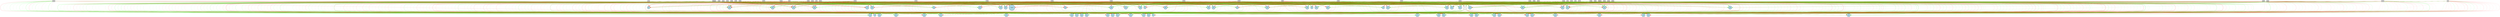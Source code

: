 digraph {
	node [fontsize=9 height=0.2 shape=circle width=0.2]
	x [fillcolor=lightgray shape=box style=filled]
	dx [fillcolor=lightgray shape=box style=filled]
	theta [fillcolor=lightgray shape=box style=filled]
	dtheta [fillcolor=lightgray shape=box style=filled]
	-5 [fillcolor=lightgray shape=box style=filled]
	-6 [fillcolor=lightgray shape=box style=filled]
	-7 [fillcolor=lightgray shape=box style=filled]
	-8 [fillcolor=lightgray shape=box style=filled]
	-9 [fillcolor=lightgray shape=box style=filled]
	-10 [fillcolor=lightgray shape=box style=filled]
	-11 [fillcolor=lightgray shape=box style=filled]
	-12 [fillcolor=lightgray shape=box style=filled]
	-13 [fillcolor=lightgray shape=box style=filled]
	-14 [fillcolor=lightgray shape=box style=filled]
	-15 [fillcolor=lightgray shape=box style=filled]
	-16 [fillcolor=lightgray shape=box style=filled]
	-17 [fillcolor=lightgray shape=box style=filled]
	-18 [fillcolor=lightgray shape=box style=filled]
	-19 [fillcolor=lightgray shape=box style=filled]
	-20 [fillcolor=lightgray shape=box style=filled]
	-21 [fillcolor=lightgray shape=box style=filled]
	-22 [fillcolor=lightgray shape=box style=filled]
	-23 [fillcolor=lightgray shape=box style=filled]
	-24 [fillcolor=lightgray shape=box style=filled]
	-25 [fillcolor=lightgray shape=box style=filled]
	-26 [fillcolor=lightgray shape=box style=filled]
	-27 [fillcolor=lightgray shape=box style=filled]
	-28 [fillcolor=lightgray shape=box style=filled]
	-29 [fillcolor=lightgray shape=box style=filled]
	-30 [fillcolor=lightgray shape=box style=filled]
	-31 [fillcolor=lightgray shape=box style=filled]
	-32 [fillcolor=lightgray shape=box style=filled]
	-33 [fillcolor=lightgray shape=box style=filled]
	-34 [fillcolor=lightgray shape=box style=filled]
	-35 [fillcolor=lightgray shape=box style=filled]
	-36 [fillcolor=lightgray shape=box style=filled]
	-37 [fillcolor=lightgray shape=box style=filled]
	-38 [fillcolor=lightgray shape=box style=filled]
	-39 [fillcolor=lightgray shape=box style=filled]
	-40 [fillcolor=lightgray shape=box style=filled]
	-41 [fillcolor=lightgray shape=box style=filled]
	-42 [fillcolor=lightgray shape=box style=filled]
	-43 [fillcolor=lightgray shape=box style=filled]
	-44 [fillcolor=lightgray shape=box style=filled]
	-45 [fillcolor=lightgray shape=box style=filled]
	control [fillcolor=lightblue style=filled]
	1 [fillcolor=lightblue style=filled]
	2 [fillcolor=lightblue style=filled]
	3 [fillcolor=lightblue style=filled]
	4 [fillcolor=lightblue style=filled]
	5 [fillcolor=lightblue style=filled]
	6 [fillcolor=lightblue style=filled]
	7 [fillcolor=lightblue style=filled]
	8 [fillcolor=lightblue style=filled]
	9 [fillcolor=lightblue style=filled]
	10 [fillcolor=lightblue style=filled]
	11 [fillcolor=lightblue style=filled]
	12 [fillcolor=lightblue style=filled]
	13 [fillcolor=lightblue style=filled]
	14 [fillcolor=lightblue style=filled]
	15 [fillcolor=lightblue style=filled]
	16 [fillcolor=lightblue style=filled]
	17 [fillcolor=lightblue style=filled]
	18 [fillcolor=lightblue style=filled]
	19 [fillcolor=lightblue style=filled]
	20 [fillcolor=lightblue style=filled]
	21 [fillcolor=lightblue style=filled]
	22 [fillcolor=lightblue style=filled]
	23 [fillcolor=lightblue style=filled]
	24 [fillcolor=lightblue style=filled]
	25 [fillcolor=lightblue style=filled]
	26 [fillcolor=lightblue style=filled]
	27 [fillcolor=lightblue style=filled]
	28 [fillcolor=lightblue style=filled]
	29 [fillcolor=lightblue style=filled]
	30 [fillcolor=lightblue style=filled]
	31 [fillcolor=lightblue style=filled]
	32 [fillcolor=lightblue style=filled]
	33 [fillcolor=lightblue style=filled]
	34 [fillcolor=lightblue style=filled]
	35 [fillcolor=lightblue style=filled]
	36 [fillcolor=lightblue style=filled]
	37 [fillcolor=lightblue style=filled]
	38 [fillcolor=lightblue style=filled]
	39 [fillcolor=lightblue style=filled]
	40 [fillcolor=lightblue style=filled]
	41 [fillcolor=lightblue style=filled]
	42 [fillcolor=lightblue style=filled]
	43 [fillcolor=lightblue style=filled]
	44 [fillcolor=lightblue style=filled]
	45 [fillcolor=lightblue style=filled]
	46 [fillcolor=lightblue style=filled]
	47 [fillcolor=lightblue style=filled]
	48 [fillcolor=lightblue style=filled]
	49 [fillcolor=lightblue style=filled]
	50 [fillcolor=lightblue style=filled]
	51 [fillcolor=lightblue style=filled]
	52 [fillcolor=lightblue style=filled]
	53 [fillcolor=lightblue style=filled]
	54 [fillcolor=lightblue style=filled]
	55 [fillcolor=lightblue style=filled]
	56 [fillcolor=lightblue style=filled]
	57 [fillcolor=lightblue style=filled]
	58 [fillcolor=lightblue style=filled]
	59 [fillcolor=lightblue style=filled]
	60 [fillcolor=lightblue style=filled]
	61 [fillcolor=lightblue style=filled]
	62 [fillcolor=lightblue style=filled]
	63 [fillcolor=lightblue style=filled]
	64 [fillcolor=lightblue style=filled]
	65 [fillcolor=lightblue style=filled]
	66 [fillcolor=lightblue style=filled]
	67 [fillcolor=lightblue style=filled]
	68 [fillcolor=lightblue style=filled]
	69 [fillcolor=white style=filled]
	-32 -> 68 [color=green penwidth=0.5410285297206154 style=solid]
	-14 -> 3 [color=green penwidth=0.16678955591011446 style=solid]
	-6 -> 53 [color=red penwidth=0.1641868525238379 style=solid]
	-17 -> 66 [color=red penwidth=0.20032771128120197 style=solid]
	-12 -> 23 [color=green penwidth=0.257847922908044 style=solid]
	-27 -> 23 [color=red penwidth=0.4189808121359726 style=solid]
	-18 -> 42 [color=red penwidth=0.26339034638995706 style=solid]
	-15 -> 57 [color=red penwidth=0.35743347495441 style=solid]
	dtheta -> 60 [color=green penwidth=0.16300692605645822 style=solid]
	-18 -> 48 [color=red penwidth=0.27166496545660834 style=solid]
	-17 -> 35 [color=green penwidth=0.13726230710565743 style=solid]
	-5 -> 23 [color=green penwidth=0.32269299959743203 style=solid]
	69 -> 46 [color=red penwidth=0.48476805713834303 style=solid]
	-7 -> 15 [color=green penwidth=0.19727331654069963 style=solid]
	-36 -> 44 [color=green penwidth=0.12167303536745595 style=solid]
	-31 -> 68 [color=red penwidth=0.4930391859971588 style=solid]
	-33 -> 59 [color=red penwidth=0.24433899737275194 style=solid]
	-11 -> 20 [color=green penwidth=0.1292512503127284 style=solid]
	-6 -> 31 [color=red penwidth=0.22300781633877556 style=solid]
	-37 -> 66 [color=red penwidth=0.24771587282855542 style=solid]
	-5 -> 63 [color=green penwidth=0.14323346068849993 style=solid]
	-38 -> 10 [color=green penwidth=0.2822146652960573 style=solid]
	-42 -> 64 [color=red penwidth=0.7032870072136711 style=solid]
	-34 -> 24 [color=green penwidth=0.119744279206972 style=solid]
	-33 -> 5 [color=red penwidth=0.3313290248125582 style=solid]
	-30 -> 52 [color=red penwidth=0.19333733812841475 style=solid]
	-10 -> 27 [color=green penwidth=0.3054788335439351 style=solid]
	-33 -> 46 [color=red penwidth=0.24718138659564926 style=solid]
	-31 -> 22 [color=red penwidth=0.20694164026949097 style=solid]
	-43 -> 43 [color=red penwidth=0.25431508870880615 style=solid]
	-42 -> 21 [color=green penwidth=0.3360163917459525 style=solid]
	-23 -> 49 [color=red penwidth=0.15533083609447645 style=solid]
	-32 -> 52 [color=green penwidth=0.16665705978168155 style=solid]
	-6 -> 1 [color=green penwidth=0.3156696730306813 style=solid]
	-12 -> 53 [color=red penwidth=0.1233736740995025 style=solid]
	-9 -> 46 [color=green penwidth=0.155335402391854 style=solid]
	-24 -> 68 [color=red penwidth=0.2624515360812567 style=solid]
	-29 -> 51 [color=red penwidth=0.14786997572798638 style=solid]
	-12 -> 26 [color=red penwidth=0.21539697256846912 style=solid]
	-6 -> 54 [color=green penwidth=0.20618935582754994 style=solid]
	-38 -> 41 [color=green penwidth=0.28956622634811363 style=solid]
	69 -> 56 [color=green penwidth=0.23175274616837305 style=solid]
	-33 -> 23 [color=red penwidth=0.38116758688348695 style=solid]
	dtheta -> 21 [color=red penwidth=0.163636614243495 style=solid]
	-12 -> 28 [color=green penwidth=0.1847124656064265 style=solid]
	-11 -> 48 [color=red penwidth=0.10485882356639512 style=solid]
	-35 -> 34 [color=red penwidth=0.48183672322183657 style=solid]
	-9 -> 36 [color=green penwidth=0.4399692400575219 style=solid]
	-22 -> 19 [color=green penwidth=0.32902083485629535 style=solid]
	-40 -> 69 [color=green penwidth=0.24625054739985977 style=solid]
	-14 -> 43 [color=red penwidth=0.16643819250610997 style=solid]
	dx -> 54 [color=red penwidth=0.23371445813628264 style=solid]
	-6 -> 57 [color=green penwidth=0.6280949504844908 style=solid]
	-45 -> 28 [color=red penwidth=0.29447526595936024 style=solid]
	-7 -> 39 [color=green penwidth=0.2384251200425508 style=solid]
	x -> 26 [color=red penwidth=0.11204387790270333 style=solid]
	-27 -> 48 [color=red penwidth=0.4202261027656431 style=solid]
	-14 -> 29 [color=red penwidth=0.12415905942283238 style=solid]
	-7 -> 26 [color=green penwidth=0.21837316257888867 style=solid]
	x -> 55 [color=red penwidth=0.11733574064418267 style=solid]
	-6 -> control [color=red penwidth=0.23269943400123658 style=solid]
	-25 -> 37 [color=red penwidth=0.14913265186422658 style=solid]
	-28 -> 66 [color=red penwidth=0.2077224776826431 style=solid]
	-16 -> 48 [color=red penwidth=0.3280197040924222 style=solid]
	-36 -> 19 [color=red penwidth=0.519633029422782 style=solid]
	-38 -> 31 [color=red penwidth=0.1605868699647022 style=solid]
	-26 -> 41 [color=red penwidth=0.27153974422234034 style=solid]
	dtheta -> 54 [color=red penwidth=0.16805464569943837 style=solid]
	-11 -> 37 [color=green penwidth=0.3000906041364635 style=solid]
	-11 -> 14 [color=green penwidth=0.26451386932185367 style=solid]
	-34 -> 35 [color=green penwidth=0.27060446298149 style=solid]
	dtheta -> 38 [color=red penwidth=0.3956407221456545 style=solid]
	-20 -> 66 [color=green penwidth=0.10206529613862136 style=solid]
	-29 -> 19 [color=red penwidth=0.4140636025345965 style=solid]
	-33 -> 17 [color=green penwidth=0.2976725357871304 style=solid]
	-11 -> 40 [color=red penwidth=0.12770022825658164 style=solid]
	-28 -> 33 [color=red penwidth=0.3073420772407894 style=solid]
	-40 -> 5 [color=red penwidth=0.3218895403880858 style=solid]
	-20 -> 65 [color=green penwidth=0.1801637798018447 style=solid]
	-33 -> 30 [color=red penwidth=0.2621311582654634 style=solid]
	dtheta -> 53 [color=red penwidth=0.24333782138152762 style=solid]
	-24 -> 20 [color=green penwidth=0.1247180017842929 style=solid]
	-37 -> 32 [color=red penwidth=0.2968787052295231 style=solid]
	-34 -> 56 [color=red penwidth=0.29750073830120366 style=solid]
	-37 -> 63 [color=green penwidth=0.2132218439747713 style=solid]
	-6 -> 33 [color=red penwidth=0.3154405275554524 style=solid]
	-5 -> 68 [color=red penwidth=0.4474607345003734 style=solid]
	-21 -> 54 [color=red penwidth=0.13973498084090677 style=solid]
	-23 -> 64 [color=green penwidth=0.24511401256406087 style=solid]
	-9 -> 55 [color=red penwidth=0.25976514748634405 style=solid]
	69 -> 20 [color=green penwidth=0.11574685479603772 style=solid]
	-23 -> 27 [color=green penwidth=0.2159169379220795 style=solid]
	-15 -> 9 [color=red penwidth=0.1695145763297628 style=solid]
	-36 -> 17 [color=green penwidth=0.29075460947279513 style=solid]
	-38 -> 12 [color=red penwidth=0.14857279941849172 style=solid]
	dx -> 29 [color=green penwidth=0.11487285504240934 style=solid]
	-21 -> 16 [color=green penwidth=0.18038230543149633 style=solid]
	theta -> 55 [color=red penwidth=0.2092055302929845 style=solid]
	-9 -> 5 [color=green penwidth=0.26372016107779583 style=solid]
	-13 -> 61 [color=green penwidth=0.1171174863613073 style=solid]
	-43 -> 27 [color=green penwidth=0.3151971461380932 style=solid]
	-9 -> 47 [color=red penwidth=0.1617218951187846 style=solid]
	-31 -> 38 [color=red penwidth=0.23323985955244692 style=solid]
	-18 -> 68 [color=green penwidth=0.12715478889997706 style=solid]
	-28 -> 23 [color=red penwidth=0.15087156336939916 style=solid]
	-38 -> 19 [color=green penwidth=0.19231850207604587 style=solid]
	-15 -> 43 [color=green penwidth=0.2198401669700094 style=solid]
	-44 -> 4 [color=red penwidth=0.1855099775786428 style=solid]
	x -> 38 [color=green penwidth=0.42084263903595276 style=solid]
	-40 -> 55 [color=red penwidth=0.28638935589548176 style=solid]
	-38 -> 1 [color=green penwidth=0.45072440174987727 style=solid]
	-24 -> 66 [color=red penwidth=0.1238238052225327 style=solid]
	-19 -> 14 [color=green penwidth=0.20282067975849166 style=solid]
	-30 -> 37 [color=red penwidth=0.17313578511904554 style=solid]
	-24 -> 26 [color=green penwidth=0.15323941630348464 style=solid]
	-31 -> control [color=green penwidth=0.14609549887404388 style=solid]
	-43 -> 36 [color=red penwidth=0.1300026016028527 style=solid]
	-35 -> 14 [color=red penwidth=0.19746426433905412 style=solid]
	-28 -> 59 [color=green penwidth=0.18721553593377555 style=solid]
	-39 -> 54 [color=green penwidth=0.42557340853087544 style=solid]
	-16 -> 16 [color=green penwidth=0.13753036775185234 style=solid]
	-25 -> 36 [color=red penwidth=0.15007932717138478 style=solid]
	-42 -> 30 [color=green penwidth=0.3019871020889111 style=solid]
	-22 -> 34 [color=red penwidth=0.15214188087776154 style=solid]
	-9 -> 16 [color=red penwidth=0.18609208177507783 style=solid]
	-11 -> 66 [color=green penwidth=0.35060943724324944 style=solid]
	-26 -> 50 [color=green penwidth=0.18830651859132846 style=solid]
	-17 -> 38 [color=green penwidth=0.28787386358446443 style=solid]
	-33 -> 52 [color=green penwidth=0.2537009828210173 style=solid]
	-38 -> 50 [color=red penwidth=0.1669569894922508 style=solid]
	-22 -> 23 [color=green penwidth=0.13423872309878832 style=solid]
	-13 -> 66 [color=green penwidth=0.3663194901077649 style=solid]
	-8 -> 19 [color=green penwidth=0.206529432378749 style=solid]
	-41 -> 53 [color=red penwidth=0.15241441347042095 style=solid]
	-31 -> 35 [color=red penwidth=0.27582140952122214 style=solid]
	-20 -> 24 [color=red penwidth=0.11634604272395177 style=solid]
	-22 -> 37 [color=green penwidth=0.19410323074529806 style=solid]
	-34 -> 54 [color=red penwidth=0.2527878559505847 style=solid]
	-32 -> 8 [color=green penwidth=0.10215298494810393 style=solid]
	-11 -> 57 [color=red penwidth=0.5771353418966552 style=solid]
	-17 -> 34 [color=red penwidth=0.3298061761070512 style=solid]
	-6 -> 8 [color=red penwidth=0.460427827626964 style=solid]
	-12 -> 13 [color=green penwidth=0.2569927932331042 style=solid]
	-42 -> 53 [color=green penwidth=0.18085636261460009 style=solid]
	-41 -> 4 [color=green penwidth=0.4269552060790771 style=solid]
	-30 -> 47 [color=red penwidth=0.1354669518012473 style=solid]
	-39 -> 18 [color=red penwidth=0.12471604966589425 style=solid]
	-8 -> 47 [color=green penwidth=0.19957138647765457 style=solid]
	-11 -> 42 [color=red penwidth=0.23777452170186256 style=solid]
	-12 -> 61 [color=red penwidth=0.18789072580972993 style=solid]
	-30 -> 16 [color=green penwidth=0.24578151697695194 style=solid]
	dx -> 49 [color=red penwidth=0.2972148163984092 style=solid]
	-10 -> 29 [color=red penwidth=0.20343211238961081 style=solid]
	theta -> 42 [color=green penwidth=0.25802834318789125 style=solid]
	-30 -> 23 [color=red penwidth=0.46601775754858366 style=solid]
	-18 -> 6 [color=green penwidth=0.2096391402377743 style=solid]
	theta -> 20 [color=red penwidth=0.3493897844497956 style=solid]
	-36 -> 63 [color=red penwidth=0.17053870520463527 style=solid]
	-41 -> 31 [color=red penwidth=0.35456646003342507 style=solid]
	-14 -> 8 [color=red penwidth=0.11185378791341843 style=solid]
	-42 -> 2 [color=green penwidth=0.22572256684211728 style=solid]
	-37 -> 1 [color=green penwidth=0.34252250470013923 style=solid]
	-40 -> 46 [color=green penwidth=0.17835780094542616 style=solid]
	-28 -> 24 [color=green penwidth=0.12324724982206198 style=solid]
	-12 -> 16 [color=green penwidth=0.17628624384404257 style=solid]
	theta -> 48 [color=red penwidth=0.5782995106717199 style=solid]
	-29 -> 68 [color=green penwidth=0.11232362204179422 style=solid]
	-26 -> 44 [color=red penwidth=0.21302781054387965 style=solid]
	-5 -> 39 [color=red penwidth=0.4191977603416168 style=solid]
	-27 -> 33 [color=green penwidth=0.22974779424485492 style=solid]
	-26 -> 60 [color=red penwidth=0.2141883832191553 style=solid]
	-35 -> 32 [color=red penwidth=0.25855924126542207 style=solid]
	-36 -> 38 [color=green penwidth=0.22761315025453385 style=solid]
	-38 -> 23 [color=red penwidth=0.5058510256511518 style=solid]
	-15 -> 49 [color=green penwidth=0.20434517606815453 style=solid]
	dx -> 58 [color=red penwidth=0.2479339545568616 style=solid]
	theta -> 65 [color=red penwidth=0.14030822387565114 style=solid]
	theta -> 53 [color=green penwidth=0.20942167078030818 style=solid]
	-37 -> control [color=red penwidth=0.16678876696072115 style=solid]
	-31 -> 46 [color=red penwidth=0.6594025114564934 style=solid]
	-24 -> control [color=green penwidth=0.21501190297688644 style=solid]
	-22 -> 40 [color=red penwidth=0.30092968561385913 style=solid]
	-34 -> control [color=red penwidth=0.3343268407315854 style=solid]
	-25 -> 19 [color=red penwidth=0.3174487284819222 style=solid]
	69 -> 17 [color=green penwidth=0.272316018011582 style=solid]
	theta -> 31 [color=green penwidth=0.4049230815502666 style=solid]
	-25 -> 69 [color=green penwidth=0.22818784223377683 style=solid]
	-20 -> control [color=red penwidth=0.2618054139657623 style=solid]
	-16 -> 68 [color=green penwidth=0.14562301926846763 style=solid]
	-26 -> 5 [color=red penwidth=0.13590496310977165 style=solid]
	-28 -> 5 [color=green penwidth=0.4292199842300224 style=solid]
	-22 -> 24 [color=green penwidth=0.48364154304654394 style=solid]
	-45 -> 53 [color=green penwidth=0.22403304929481554 style=solid]
	-30 -> 3 [color=green penwidth=0.145218320109901 style=solid]
	-40 -> 22 [color=green penwidth=0.13742047925735856 style=solid]
	-35 -> 5 [color=green penwidth=0.18542992612006182 style=solid]
	-25 -> 47 [color=green penwidth=0.12233464871992006 style=solid]
	-31 -> 58 [color=green penwidth=0.35876543342685796 style=solid]
	-24 -> 28 [color=green penwidth=0.1288566654800767 style=solid]
	-42 -> 63 [color=red penwidth=0.4789966859341177 style=solid]
	-17 -> 63 [color=red penwidth=0.23746787673154138 style=solid]
	-40 -> 64 [color=green penwidth=0.301194532869376 style=solid]
	-33 -> 41 [color=green penwidth=0.3048066258096427 style=solid]
	-39 -> 11 [color=red penwidth=0.23738471036084383 style=solid]
	-20 -> 56 [color=green penwidth=0.10769504902042829 style=solid]
	-29 -> 69 [color=green penwidth=0.2754395188261767 style=solid]
	-29 -> 57 [color=red penwidth=0.28241804514191227 style=solid]
	-32 -> 24 [color=red penwidth=0.2487581844404839 style=solid]
	-20 -> 46 [color=green penwidth=0.29608119021994683 style=solid]
	-24 -> 39 [color=red penwidth=0.38043501905236177 style=solid]
	-33 -> 38 [color=red penwidth=0.27649188147371373 style=solid]
	-20 -> 61 [color=red penwidth=0.49752169013803615 style=solid]
	dx -> 45 [color=green penwidth=0.23032101261443827 style=solid]
	-36 -> 8 [color=green penwidth=0.22401089964885781 style=solid]
	-25 -> 58 [color=green penwidth=0.17558717904246587 style=solid]
	-30 -> 65 [color=red penwidth=0.42868639501287875 style=solid]
	-28 -> 63 [color=green penwidth=0.12943686453837996 style=solid]
	-18 -> 3 [color=green penwidth=0.4454923191054776 style=solid]
	-45 -> 60 [color=red penwidth=0.22804832178567752 style=solid]
	-35 -> 2 [color=green penwidth=0.1511528239675764 style=solid]
	dtheta -> 33 [color=red penwidth=0.5830507482116817 style=solid]
	-23 -> control [color=red penwidth=0.5531624109926103 style=solid]
	-40 -> 56 [color=green penwidth=0.30870617015572366 style=solid]
	-37 -> 18 [color=red penwidth=0.3254523043507032 style=solid]
	-11 -> 8 [color=red penwidth=0.21238827720660203 style=solid]
	-17 -> 49 [color=green penwidth=0.4425167364661421 style=solid]
	-9 -> 53 [color=red penwidth=0.3140608908424253 style=solid]
	theta -> 40 [color=green penwidth=0.15534193151407075 style=solid]
	-20 -> 11 [color=red penwidth=0.10457461157896893 style=solid]
	-44 -> 12 [color=red penwidth=0.17633962437968337 style=solid]
	-27 -> 68 [color=green penwidth=0.11223722803895961 style=solid]
	-44 -> 69 [color=red penwidth=0.42259938319304025 style=solid]
	-15 -> 47 [color=red penwidth=0.12362107220929461 style=solid]
	-24 -> 43 [color=red penwidth=0.22378306975443468 style=solid]
	-14 -> 62 [color=green penwidth=0.28838050714419017 style=solid]
	dx -> 12 [color=red penwidth=0.14885037232802595 style=solid]
	-23 -> 38 [color=red penwidth=0.16657591471836225 style=solid]
	-28 -> 7 [color=green penwidth=0.12746846517701757 style=solid]
	-39 -> 61 [color=green penwidth=0.1867851807584603 style=solid]
	-11 -> 31 [color=red penwidth=0.20616523188604222 style=solid]
	-16 -> 18 [color=red penwidth=0.12270883112045283 style=solid]
	-17 -> 17 [color=green penwidth=0.4807394347278575 style=solid]
	-39 -> 49 [color=red penwidth=0.26611927071745367 style=solid]
	-13 -> 50 [color=red penwidth=0.10168556177429466 style=solid]
	-24 -> 65 [color=red penwidth=0.47036742725683656 style=solid]
	-18 -> 26 [color=green penwidth=0.1382645224935709 style=solid]
	-40 -> 13 [color=green penwidth=0.21231492712457223 style=solid]
	-35 -> 41 [color=red penwidth=0.46618381439405976 style=solid]
	69 -> 21 [color=green penwidth=0.39942254729484905 style=solid]
	-26 -> 54 [color=red penwidth=0.1450097182656368 style=solid]
	-24 -> 48 [color=green penwidth=0.23867104548469062 style=solid]
	-7 -> 19 [color=red penwidth=0.18961294501125842 style=solid]
	-34 -> 60 [color=red penwidth=0.16495541290471824 style=solid]
	-10 -> 60 [color=red penwidth=0.11275584021625758 style=solid]
	-39 -> 30 [color=red penwidth=0.580899730719613 style=solid]
	-19 -> 33 [color=red penwidth=0.2743730785616927 style=solid]
	-39 -> 1 [color=red penwidth=0.11318601035360443 style=solid]
	-28 -> 51 [color=green penwidth=0.11642514618249739 style=solid]
	-32 -> 16 [color=red penwidth=0.47329483240834713 style=solid]
	-34 -> 45 [color=red penwidth=0.2856215663750319 style=solid]
	-43 -> 4 [color=red penwidth=0.4267548636208349 style=solid]
	dtheta -> 18 [color=red penwidth=0.3283539698244294 style=solid]
	-23 -> 28 [color=green penwidth=0.11977878729699909 style=solid]
	-35 -> 59 [color=green penwidth=0.1818550005060127 style=solid]
	-19 -> 59 [color=green penwidth=0.15283576045426295 style=solid]
	-6 -> 29 [color=red penwidth=0.1561098544349047 style=solid]
	-6 -> 34 [color=red penwidth=0.3682308712189498 style=solid]
	dx -> 28 [color=green penwidth=0.4182707870880701 style=solid]
	-15 -> 66 [color=green penwidth=0.13524595150527716 style=solid]
	-36 -> 9 [color=green penwidth=0.16620145172663353 style=solid]
	-14 -> 68 [color=red penwidth=0.2114278519640529 style=solid]
	-38 -> 25 [color=red penwidth=0.22905526324493583 style=solid]
	-18 -> 51 [color=red penwidth=0.20733156531405553 style=solid]
	-12 -> 11 [color=green penwidth=0.437644497996887 style=solid]
	-29 -> 41 [color=green penwidth=0.23205365231309527 style=solid]
	dx -> 9 [color=green penwidth=0.22250868828018472 style=solid]
	-43 -> 40 [color=green penwidth=0.2956709591940865 style=solid]
	-16 -> 51 [color=red penwidth=0.2045234722916089 style=solid]
	69 -> 15 [color=red penwidth=0.22432938314008682 style=solid]
	-26 -> 48 [color=red penwidth=0.24379135246316808 style=solid]
	-22 -> 26 [color=green penwidth=0.19365485140677066 style=solid]
	-28 -> 52 [color=green penwidth=0.13190922148438117 style=solid]
	-30 -> 67 [color=red penwidth=0.3803833248082249 style=solid]
	-8 -> 57 [color=red penwidth=0.1591521283737769 style=solid]
	-25 -> 16 [color=red penwidth=0.19900278653316417 style=solid]
	-10 -> 10 [color=green penwidth=0.4123077965977221 style=solid]
	-20 -> 64 [color=green penwidth=0.11999127629926132 style=solid]
	-15 -> 24 [color=green penwidth=0.1590806552292888 style=solid]
	-28 -> 60 [color=red penwidth=0.30020062238264067 style=solid]
	-6 -> 5 [color=green penwidth=0.4050311795986459 style=solid]
	-12 -> 41 [color=red penwidth=0.13866048154792238 style=solid]
	-21 -> 4 [color=red penwidth=0.4367923713126868 style=solid]
	dtheta -> 10 [color=green penwidth=0.42617082648688176 style=solid]
	-15 -> 14 [color=green penwidth=0.39574535938974753 style=solid]
	-13 -> 16 [color=green penwidth=0.12197144305705263 style=solid]
	-12 -> 33 [color=red penwidth=0.12597195030805766 style=solid]
	-26 -> 43 [color=green penwidth=0.6042641413812844 style=solid]
	-21 -> 1 [color=red penwidth=0.21628289255581346 style=solid]
	-10 -> 15 [color=red penwidth=0.4043893425331073 style=solid]
	-7 -> 64 [color=green penwidth=0.38163096200018354 style=solid]
	-19 -> 20 [color=green penwidth=0.21942199473772606 style=solid]
	-10 -> 22 [color=red penwidth=0.2026246769423509 style=solid]
	-36 -> 27 [color=red penwidth=0.17598091563019985 style=solid]
	-15 -> 11 [color=red penwidth=0.20905967680690346 style=solid]
	-14 -> 56 [color=red penwidth=0.19121311940469077 style=solid]
	dx -> 62 [color=red penwidth=0.4634099016764057 style=solid]
	-13 -> 53 [color=green penwidth=0.41478962780883366 style=solid]
	-14 -> 37 [color=red penwidth=0.2210985865036797 style=solid]
	-20 -> 15 [color=red penwidth=0.19819373494105397 style=solid]
	-25 -> 68 [color=green penwidth=0.1566408530676046 style=solid]
	-38 -> 61 [color=red penwidth=0.12933020670154172 style=solid]
	-39 -> 15 [color=red penwidth=0.30431254625576504 style=solid]
	-10 -> 59 [color=red penwidth=0.11158188768649613 style=solid]
	-25 -> 27 [color=red penwidth=0.39415889498543566 style=solid]
	-42 -> 56 [color=green penwidth=0.5340420095999743 style=solid]
	-27 -> 30 [color=red penwidth=0.12130070355856878 style=solid]
	-17 -> 40 [color=green penwidth=0.7255396392818986 style=solid]
	dx -> 22 [color=red penwidth=0.29585005525843194 style=solid]
	-21 -> 49 [color=red penwidth=0.16014714349910036 style=solid]
	-6 -> 50 [color=green penwidth=0.2370563229519313 style=solid]
	-34 -> 12 [color=green penwidth=0.6543768958855846 style=solid]
	-33 -> 14 [color=green penwidth=0.35884996491291554 style=solid]
	-35 -> 42 [color=red penwidth=0.25413680278829753 style=solid]
	-12 -> 6 [color=red penwidth=0.32884033538339386 style=solid]
	-36 -> 26 [color=green penwidth=0.19282007859220468 style=solid]
	-14 -> 69 [color=green penwidth=0.20862699038014104 style=solid]
	-12 -> 51 [color=red penwidth=0.33669073330454286 style=solid]
	-38 -> 9 [color=red penwidth=0.4381470358870766 style=solid]
	dtheta -> 50 [color=red penwidth=0.2541185174398256 style=solid]
	-12 -> 17 [color=green penwidth=0.3394758736845812 style=solid]
	-11 -> 67 [color=red penwidth=0.18789289280786714 style=solid]
	-16 -> 4 [color=green penwidth=0.37329053856053707 style=solid]
	69 -> 48 [color=green penwidth=0.35091357445279703 style=solid]
	-37 -> 34 [color=green penwidth=0.11229163139701936 style=solid]
	-43 -> 44 [color=green penwidth=0.3762825320448684 style=solid]
	-31 -> 34 [color=green penwidth=0.3889993763314882 style=solid]
	-32 -> 13 [color=green penwidth=0.1006899122015678 style=solid]
	-21 -> 33 [color=green penwidth=0.2332410069480546 style=solid]
	-29 -> 4 [color=red penwidth=0.1156675403914923 style=solid]
	-29 -> 63 [color=green penwidth=0.611946198284975 style=solid]
	-26 -> 31 [color=red penwidth=0.40309123903071264 style=solid]
	-16 -> 19 [color=red penwidth=0.3644080498337333 style=solid]
	-34 -> 20 [color=green penwidth=0.10520301688858119 style=solid]
	-45 -> 65 [color=red penwidth=0.27542473630497144 style=solid]
	-39 -> 41 [color=red penwidth=0.2315971774823755 style=solid]
	-17 -> 39 [color=red penwidth=0.14443340375093905 style=solid]
	-30 -> 39 [color=green penwidth=0.3500850020835511 style=solid]
	-24 -> 3 [color=green penwidth=0.22687962363227585 style=solid]
	-22 -> 1 [color=red penwidth=0.44167228809847336 style=solid]
	-43 -> 22 [color=red penwidth=0.3533780740106479 style=solid]
	-34 -> 66 [color=red penwidth=0.2666459079911566 style=solid]
	-41 -> 66 [color=green penwidth=0.15241798612864366 style=solid]
	-32 -> 22 [color=red penwidth=0.4105652430429857 style=solid]
	-13 -> 2 [color=red penwidth=0.1031314785978408 style=solid]
	-9 -> 8 [color=green penwidth=0.19342407381348264 style=solid]
	-25 -> 30 [color=red penwidth=0.22590017206115415 style=solid]
	-23 -> 23 [color=red penwidth=0.13632896267899683 style=solid]
	69 -> 66 [color=green penwidth=0.13702719642249084 style=solid]
	-24 -> 31 [color=green penwidth=0.4108378552228882 style=solid]
	-7 -> 55 [color=green penwidth=0.15450811684919874 style=solid]
	-27 -> 59 [color=red penwidth=0.1008691471578443 style=solid]
	dx -> 43 [color=red penwidth=0.14522077146133758 style=solid]
	-37 -> 45 [color=red penwidth=0.15520653410043622 style=solid]
	-29 -> 40 [color=green penwidth=0.34942974938223187 style=solid]
	-36 -> 34 [color=green penwidth=0.20426856457309556 style=solid]
	-30 -> 56 [color=red penwidth=0.13994319290560361 style=solid]
	-21 -> 28 [color=green penwidth=0.3466182483829515 style=solid]
	-28 -> 38 [color=red penwidth=0.19412432948802918 style=solid]
	-25 -> 43 [color=red penwidth=0.18050489107722853 style=solid]
	-23 -> 33 [color=green penwidth=0.11006929909299178 style=solid]
	-37 -> 39 [color=green penwidth=0.2188232388109531 style=solid]
	-26 -> 15 [color=red penwidth=0.4954072641833017 style=solid]
	-14 -> 36 [color=red penwidth=0.3751360904751193 style=solid]
	-33 -> 60 [color=red penwidth=0.3031796558786576 style=solid]
	-14 -> 57 [color=red penwidth=0.5375821927740115 style=solid]
	-41 -> 36 [color=green penwidth=0.2701848440725084 style=solid]
	-44 -> 40 [color=green penwidth=0.5830702101862926 style=solid]
	-26 -> 47 [color=green penwidth=0.35888793871582536 style=solid]
	-25 -> 50 [color=green penwidth=0.1597232368807469 style=solid]
	-35 -> 58 [color=red penwidth=0.1130589572703381 style=solid]
	-23 -> 52 [color=red penwidth=0.2969567647723024 style=solid]
	-16 -> 31 [color=red penwidth=0.14176572250709008 style=solid]
	-22 -> 30 [color=red penwidth=0.11461952523312743 style=solid]
	-22 -> 27 [color=red penwidth=0.1614700987348925 style=solid]
	-38 -> 51 [color=red penwidth=0.2664490005048846 style=solid]
	theta -> 41 [color=red penwidth=0.11494405271426546 style=solid]
	-42 -> 60 [color=green penwidth=0.1579540167404111 style=solid]
	-31 -> 25 [color=red penwidth=0.2120851665176701 style=solid]
	-41 -> 19 [color=red penwidth=0.1590014464459545 style=solid]
	-26 -> 28 [color=red penwidth=0.2033771426778467 style=solid]
	-13 -> 26 [color=red penwidth=0.33480193024369204 style=solid]
	theta -> 62 [color=red penwidth=0.1849961759238961 style=solid]
	-24 -> 38 [color=green penwidth=0.10223822511560642 style=solid]
	-6 -> 16 [color=red penwidth=0.14889804046770772 style=solid]
	-42 -> control [color=red penwidth=0.2653346746200832 style=solid]
	-37 -> 9 [color=red penwidth=0.1057443364283725 style=solid]
	-28 -> 4 [color=red penwidth=0.40079327823464017 style=solid]
	dtheta -> 24 [color=green penwidth=0.22329790220434334 style=solid]
	-43 -> 59 [color=green penwidth=0.144124733765067 style=solid]
	-8 -> 51 [color=red penwidth=0.13951313155143172 style=solid]
	-19 -> 17 [color=red penwidth=0.1489373622681349 style=solid]
	-21 -> 46 [color=green penwidth=0.12156791020118692 style=solid]
	-32 -> 61 [color=green penwidth=0.16108262794973166 style=solid]
	x -> 33 [color=green penwidth=0.32458323718818083 style=solid]
	-39 -> 3 [color=green penwidth=0.15852539272948007 style=solid]
	-28 -> 28 [color=green penwidth=0.3519773033293909 style=solid]
	-26 -> 16 [color=red penwidth=0.3972068300895836 style=solid]
	theta -> 69 [color=red penwidth=0.16545693810893913 style=solid]
	theta -> 29 [color=green penwidth=0.1684111613976542 style=solid]
	-37 -> 54 [color=red penwidth=0.26103385016179526 style=solid]
	-8 -> 29 [color=green penwidth=0.2788889030707596 style=solid]
	-17 -> 62 [color=green penwidth=0.12018883080699536 style=solid]
	-29 -> 46 [color=green penwidth=0.46642399642184273 style=solid]
	-5 -> 69 [color=red penwidth=0.26230330752461983 style=solid]
	-35 -> 10 [color=green penwidth=0.30775367547267285 style=solid]
	-30 -> 60 [color=red penwidth=0.16563228509971006 style=solid]
	-40 -> 17 [color=green penwidth=0.19267730710231018 style=solid]
	-41 -> 68 [color=green penwidth=0.13183427550204055 style=solid]
	-18 -> 17 [color=red penwidth=0.14757069377427479 style=solid]
	-42 -> 5 [color=green penwidth=0.11161021292192581 style=solid]
	-24 -> 62 [color=red penwidth=0.21054675025806568 style=solid]
	-20 -> 58 [color=red penwidth=0.2219907052620296 style=solid]
	-19 -> 31 [color=green penwidth=0.24600476408617605 style=solid]
	-8 -> 37 [color=green penwidth=0.12047848231239752 style=solid]
	-21 -> 34 [color=red penwidth=0.24477484669817576 style=solid]
	69 -> 26 [color=green penwidth=0.2357837267127464 style=solid]
	-29 -> 49 [color=red penwidth=0.12111787011058109 style=solid]
	-26 -> 4 [color=red penwidth=0.260600513748254 style=solid]
	-30 -> 69 [color=red penwidth=0.2140270340831142 style=solid]
	-6 -> 3 [color=red penwidth=0.15146020004488414 style=solid]
	-44 -> 17 [color=green penwidth=0.33687863503119325 style=solid]
	-42 -> 8 [color=red penwidth=0.21614011976192507 style=solid]
	dtheta -> 48 [color=green penwidth=0.28428114160625173 style=solid]
	-36 -> 13 [color=green penwidth=0.32485828452656684 style=solid]
	-45 -> 57 [color=green penwidth=0.18966972449435832 style=solid]
	-39 -> 59 [color=red penwidth=0.1581798647424854 style=solid]
	x -> 65 [color=red penwidth=0.20403501852816608 style=solid]
	-26 -> 57 [color=red penwidth=0.28775873365580473 style=solid]
	-41 -> 45 [color=red penwidth=0.21035164399923856 style=solid]
	-24 -> 17 [color=green penwidth=0.13803726980830222 style=solid]
	-44 -> 11 [color=red penwidth=0.274717591367497 style=solid]
	-29 -> 22 [color=green penwidth=0.3261607620372038 style=solid]
	-41 -> 11 [color=red penwidth=0.28359447661134984 style=solid]
	-32 -> 36 [color=red penwidth=0.12369693684498279 style=solid]
	-28 -> 17 [color=green penwidth=0.2991979486985986 style=solid]
	-30 -> 18 [color=green penwidth=0.4332545293785345 style=solid]
	-22 -> 61 [color=green penwidth=0.1299877413475409 style=solid]
	-33 -> 16 [color=red penwidth=0.10374998879755903 style=solid]
	-27 -> 38 [color=red penwidth=0.13349922377865192 style=solid]
	-36 -> 36 [color=green penwidth=0.13494935002506317 style=solid]
	x -> 68 [color=red penwidth=0.30085255214172957 style=solid]
	-36 -> 11 [color=red penwidth=0.3106046647497518 style=solid]
	-11 -> 62 [color=red penwidth=0.2136720900551326 style=solid]
	-41 -> 13 [color=green penwidth=0.2277373794173175 style=solid]
	-22 -> 53 [color=red penwidth=0.16532448666274652 style=solid]
	-32 -> 41 [color=red penwidth=0.16355422018879426 style=solid]
	-34 -> 48 [color=green penwidth=0.2907209636256221 style=solid]
	-34 -> 52 [color=green penwidth=0.12990298178704496 style=solid]
	-28 -> 35 [color=red penwidth=0.14653548129326438 style=solid]
	-28 -> 19 [color=red penwidth=0.15329766770998773 style=solid]
	-38 -> 65 [color=red penwidth=0.164343558525523 style=solid]
	-27 -> 3 [color=red penwidth=0.29995712296207977 style=solid]
	-18 -> 38 [color=red penwidth=0.4536224252083101 style=solid]
	-12 -> 67 [color=green penwidth=0.26868077215130104 style=solid]
	-10 -> 5 [color=red penwidth=0.553022926402106 style=solid]
	-27 -> 2 [color=red penwidth=0.26497612070259935 style=solid]
	69 -> 19 [color=green penwidth=0.4295612795489063 style=solid]
	-27 -> 60 [color=red penwidth=0.3946882447800172 style=solid]
	-38 -> 4 [color=red penwidth=0.20791447451344852 style=solid]
	69 -> 18 [color=green penwidth=0.29219279956702715 style=solid]
	-7 -> 18 [color=red penwidth=0.17064292787139637 style=solid]
	-8 -> 17 [color=green penwidth=0.15179920259201757 style=solid]
	-26 -> 3 [color=red penwidth=0.609454783326609 style=solid]
	-7 -> 32 [color=green penwidth=0.38028833420230623 style=solid]
	-12 -> 18 [color=green penwidth=0.14848495507750892 style=solid]
	-35 -> 48 [color=green penwidth=0.22740687536431903 style=solid]
	-39 -> 57 [color=red penwidth=0.2550726188326689 style=solid]
	-16 -> 14 [color=green penwidth=0.36027326332192233 style=solid]
	-34 -> 44 [color=green penwidth=0.2842034881147561 style=solid]
	-18 -> 65 [color=red penwidth=0.29280446389234505 style=solid]
	-14 -> 38 [color=green penwidth=0.22826960899203538 style=solid]
	-20 -> 54 [color=green penwidth=0.4293940262878756 style=solid]
	-19 -> 11 [color=red penwidth=0.31303808033426417 style=solid]
	-10 -> 57 [color=green penwidth=0.33625142367029426 style=solid]
	-42 -> 23 [color=red penwidth=0.28969385411897564 style=solid]
	-40 -> 30 [color=red penwidth=0.1405545917319207 style=solid]
	-35 -> 64 [color=green penwidth=0.14157035574884275 style=solid]
	-45 -> 56 [color=red penwidth=0.454567087482856 style=solid]
	-10 -> 35 [color=green penwidth=0.10344771183959975 style=solid]
	-18 -> 9 [color=green penwidth=0.27960932506363645 style=solid]
	-8 -> 53 [color=red penwidth=0.2337113860530199 style=solid]
	-45 -> 48 [color=red penwidth=0.24116917482556774 style=solid]
	-39 -> 32 [color=green penwidth=0.40485637165845834 style=solid]
	-44 -> 53 [color=green penwidth=0.31195849280361465 style=solid]
	-8 -> 67 [color=green penwidth=0.3036253673503737 style=solid]
	-29 -> 15 [color=green penwidth=0.19714789989431386 style=solid]
	-30 -> 43 [color=red penwidth=0.1707031225408263 style=solid]
	-11 -> 34 [color=red penwidth=0.324627496692036 style=solid]
	-36 -> 49 [color=red penwidth=0.40317942748771163 style=solid]
	-18 -> 25 [color=green penwidth=0.3868489621413034 style=solid]
	-37 -> 33 [color=red penwidth=0.29771990509275614 style=solid]
	-41 -> 26 [color=green penwidth=0.1424998931051094 style=solid]
	-34 -> 8 [color=red penwidth=0.11091309326164538 style=solid]
	-42 -> 51 [color=red penwidth=0.14317154459711712 style=solid]
	-9 -> 14 [color=red penwidth=0.2693319171821056 style=solid]
	-25 -> 49 [color=red penwidth=0.2335159678947992 style=solid]
	-45 -> 5 [color=green penwidth=0.3660595991742026 style=solid]
	-20 -> 67 [color=green penwidth=0.15413780206743516 style=solid]
	-26 -> 49 [color=red penwidth=0.23598435210062377 style=solid]
	-19 -> 58 [color=red penwidth=0.19877658094816342 style=solid]
	-33 -> 36 [color=green penwidth=0.1254231136476802 style=solid]
	-25 -> 31 [color=red penwidth=0.2096802188090584 style=solid]
	-41 -> 64 [color=red penwidth=0.12881668037515215 style=solid]
	-15 -> 18 [color=green penwidth=0.11618346665036947 style=solid]
	-23 -> 45 [color=green penwidth=0.29188763506117815 style=solid]
	-15 -> 38 [color=red penwidth=0.3269373819839537 style=solid]
	x -> 62 [color=red penwidth=0.3832540478302252 style=solid]
	-5 -> 43 [color=red penwidth=0.26098196054183065 style=solid]
	-35 -> 61 [color=red penwidth=0.2385544792114922 style=solid]
	-26 -> 2 [color=red penwidth=0.2979566204064181 style=solid]
	-22 -> 54 [color=green penwidth=0.16382987157538004 style=solid]
	-31 -> 55 [color=green penwidth=0.11848854252153093 style=solid]
	-14 -> 32 [color=red penwidth=0.20534980398229152 style=solid]
	-5 -> 8 [color=red penwidth=0.12788393984088625 style=solid]
	theta -> 18 [color=green penwidth=0.1308917945832329 style=solid]
	-37 -> 51 [color=green penwidth=0.34546971811311483 style=solid]
	-43 -> 47 [color=red penwidth=0.10505127616087208 style=solid]
	-45 -> 31 [color=red penwidth=0.268505631342013 style=solid]
	-36 -> 42 [color=green penwidth=0.43532678670447544 style=solid]
	-6 -> 11 [color=red penwidth=0.29824902533910214 style=solid]
	-37 -> 27 [color=red penwidth=0.25212766659337077 style=solid]
	-21 -> 7 [color=green penwidth=0.27914929252752746 style=solid]
	-22 -> 43 [color=red penwidth=0.31848592024189915 style=solid]
	-9 -> 30 [color=red penwidth=0.4177241550575007 style=solid]
	-23 -> 43 [color=red penwidth=0.20116751912078729 style=solid]
	-17 -> 51 [color=green penwidth=0.18181624120435916 style=solid]
	-11 -> 38 [color=red penwidth=0.15021283712285266 style=solid]
	-5 -> 7 [color=red penwidth=0.28465829205090926 style=solid]
	-5 -> 50 [color=green penwidth=0.37509322645185295 style=solid]
	-24 -> 64 [color=green penwidth=0.2739965071586118 style=solid]
	-9 -> 58 [color=green penwidth=0.2789449758317881 style=solid]
	-40 -> 47 [color=red penwidth=0.40299585537138416 style=solid]
	-40 -> 37 [color=red penwidth=0.23906043713645475 style=solid]
	x -> 34 [color=red penwidth=0.2448035493356465 style=solid]
	-42 -> 66 [color=red penwidth=0.27690170845216666 style=solid]
	-37 -> 16 [color=green penwidth=0.20526988604289445 style=solid]
	-8 -> 26 [color=red penwidth=0.1503688023638617 style=solid]
	-40 -> 6 [color=red penwidth=0.2726785169351935 style=solid]
	-40 -> 57 [color=red penwidth=0.20660566280342213 style=solid]
	-43 -> 51 [color=green penwidth=0.13191670636692926 style=solid]
	69 -> 23 [color=red penwidth=0.15279043099075762 style=solid]
	-14 -> 7 [color=red penwidth=0.15918338319993386 style=solid]
	-36 -> 60 [color=green penwidth=0.1729148945910477 style=solid]
	-25 -> 12 [color=green penwidth=0.3135855316733778 style=solid]
	dx -> 5 [color=red penwidth=0.2849727694322002 style=solid]
	-21 -> 5 [color=red penwidth=0.15048063270691003 style=solid]
	-32 -> 43 [color=red penwidth=0.1843027365362146 style=solid]
	-7 -> 4 [color=red penwidth=0.11471961802969127 style=solid]
	theta -> 24 [color=red penwidth=0.23324067695166356 style=solid]
	dtheta -> 8 [color=green penwidth=0.12700599689963304 style=solid]
	-41 -> 56 [color=green penwidth=0.2720386768801337 style=solid]
	-33 -> 24 [color=green penwidth=0.10561722559197334 style=solid]
	-10 -> 28 [color=green penwidth=0.4091092657684081 style=solid]
	-36 -> 53 [color=red penwidth=0.15873783228351473 style=solid]
	69 -> 47 [color=red penwidth=0.337652080238575 style=solid]
	-30 -> 57 [color=green penwidth=0.12093333290263128 style=solid]
	dx -> 51 [color=red penwidth=0.18536103319521008 style=solid]
	-29 -> 56 [color=red penwidth=0.15431636598915577 style=solid]
	-37 -> 29 [color=red penwidth=0.33148937492866454 style=solid]
	theta -> 51 [color=green penwidth=0.33014909617399285 style=solid]
	-15 -> 30 [color=red penwidth=0.3697587783371298 style=solid]
	-22 -> 35 [color=red penwidth=0.29143060594724446 style=solid]
	-20 -> 28 [color=green penwidth=0.47440060202390244 style=solid]
	-40 -> 4 [color=green penwidth=0.1253178524720257 style=solid]
	-38 -> 21 [color=green penwidth=0.27602980335078775 style=solid]
	-43 -> 65 [color=green penwidth=0.26354222194181975 style=solid]
	-18 -> 22 [color=red penwidth=0.1178575598392709 style=solid]
	-27 -> 9 [color=red penwidth=0.3412898114550016 style=solid]
	-17 -> 33 [color=green penwidth=0.2537917107760971 style=solid]
	-38 -> 3 [color=green penwidth=0.13764894791273447 style=solid]
	-13 -> control [color=green penwidth=0.38932829025836324 style=solid]
	-25 -> 35 [color=green penwidth=0.27573575728822686 style=solid]
	-34 -> 51 [color=red penwidth=0.16070866543668383 style=solid]
	-20 -> 62 [color=red penwidth=0.1879476106207782 style=solid]
	-5 -> 31 [color=green penwidth=0.1465895942550522 style=solid]
	-41 -> 32 [color=red penwidth=0.11850388128378518 style=solid]
	-23 -> 65 [color=green penwidth=0.3708108082902267 style=solid]
	-17 -> 24 [color=red penwidth=0.13275081152436513 style=solid]
	x -> 31 [color=green penwidth=0.40254252511066924 style=solid]
	-33 -> 11 [color=green penwidth=0.11846518596928989 style=solid]
	-15 -> 55 [color=green penwidth=0.2800908130620041 style=solid]
	-10 -> 36 [color=green penwidth=0.18829504091308535 style=solid]
	-26 -> 39 [color=red penwidth=0.4781459725362438 style=solid]
	-14 -> 27 [color=red penwidth=0.482153882640607 style=solid]
	-25 -> 66 [color=red penwidth=0.1052006273171674 style=solid]
	-32 -> 69 [color=green penwidth=0.5119817108299444 style=solid]
	-18 -> 24 [color=green penwidth=0.19794152701763623 style=solid]
	-37 -> 46 [color=green penwidth=0.11381879884688513 style=solid]
	-33 -> 9 [color=red penwidth=0.1506085294817484 style=solid]
	-29 -> 3 [color=green penwidth=0.2025510537575454 style=solid]
	-10 -> 6 [color=red penwidth=0.1912241557688411 style=solid]
	-42 -> 48 [color=green penwidth=0.27129322855492133 style=solid]
	-38 -> 62 [color=red penwidth=0.2382946680105977 style=solid]
	-10 -> 25 [color=green penwidth=0.13834719841701565 style=solid]
	-10 -> 48 [color=red penwidth=0.2512373739995502 style=solid]
	-20 -> 48 [color=green penwidth=0.16747575743908275 style=solid]
	69 -> 52 [color=green penwidth=0.24363255672213882 style=solid]
	-44 -> 57 [color=red penwidth=0.25033540364417106 style=solid]
	-20 -> 17 [color=red penwidth=0.28816140880847285 style=solid]
	-31 -> 49 [color=green penwidth=0.20082366826145576 style=solid]
	-16 -> 12 [color=green penwidth=0.2265093305422574 style=solid]
	-43 -> control [color=red penwidth=0.24966126652161544 style=solid]
	-43 -> 69 [color=green penwidth=0.10902092037727681 style=solid]
	-32 -> 20 [color=green penwidth=0.1781572389247929 style=solid]
	-32 -> 54 [color=green penwidth=0.11070367511318503 style=solid]
	-23 -> 3 [color=red penwidth=0.60771051460807 style=solid]
	-16 -> 37 [color=red penwidth=0.24579205037769625 style=solid]
	-27 -> 50 [color=red penwidth=0.10482873947836169 style=solid]
	-42 -> 6 [color=green penwidth=0.17615231270607107 style=solid]
	-10 -> 26 [color=red penwidth=0.25033581467496424 style=solid]
	-40 -> 41 [color=green penwidth=0.1731580789098075 style=solid]
	-29 -> 50 [color=red penwidth=0.20172275175307874 style=solid]
	-20 -> 41 [color=green penwidth=0.42717932973888506 style=solid]
	-35 -> 7 [color=red penwidth=0.4869592531472209 style=solid]
	69 -> 14 [color=green penwidth=0.3012140779147677 style=solid]
	-39 -> 43 [color=green penwidth=0.3933591585048535 style=solid]
	-41 -> 38 [color=red penwidth=0.11487421815496432 style=solid]
	-9 -> 32 [color=green penwidth=0.1368568239290456 style=solid]
	-29 -> 8 [color=green penwidth=0.3254239629078005 style=solid]
	-24 -> 35 [color=green penwidth=0.3664998132132149 style=solid]
	dx -> 6 [color=red penwidth=0.2590020444281512 style=solid]
	-13 -> 14 [color=green penwidth=0.21026223267738692 style=solid]
	-45 -> 46 [color=green penwidth=0.29999913302601433 style=solid]
	-30 -> 58 [color=red penwidth=0.3674319186355872 style=solid]
	x -> 63 [color=green penwidth=0.24139706789351859 style=solid]
	-15 -> 33 [color=red penwidth=0.27509450405726676 style=solid]
	-16 -> 22 [color=red penwidth=0.2511751673082957 style=solid]
	-7 -> 11 [color=red penwidth=0.2515939072500958 style=solid]
	-30 -> 24 [color=green penwidth=0.11642127364346927 style=solid]
	-44 -> 64 [color=red penwidth=0.15247558841679446 style=solid]
	-43 -> 39 [color=green penwidth=0.38534815696308644 style=solid]
	-45 -> 44 [color=red penwidth=0.16527137258268154 style=solid]
	-37 -> 53 [color=red penwidth=0.11686485806534297 style=solid]
	-30 -> 54 [color=red penwidth=0.1941655701903124 style=solid]
	-14 -> 41 [color=green penwidth=0.3399784521839622 style=solid]
	-19 -> 2 [color=green penwidth=0.4736594607780168 style=solid]
	-17 -> 60 [color=green penwidth=0.4339205722877786 style=solid]
	-5 -> 2 [color=red penwidth=0.6168484670814044 style=solid]
	-12 -> 37 [color=red penwidth=0.23000256634749688 style=solid]
	-28 -> 46 [color=red penwidth=0.19924819149706477 style=solid]
	-6 -> 7 [color=red penwidth=0.13666621725195605 style=solid]
	-41 -> 27 [color=green penwidth=0.23659623302808505 style=solid]
	69 -> 51 [color=green penwidth=0.19962183615031437 style=solid]
	-19 -> 18 [color=red penwidth=0.19240774966726196 style=solid]
	-17 -> 45 [color=red penwidth=0.49498677464324414 style=solid]
	-16 -> 60 [color=green penwidth=0.5481287681938534 style=solid]
	-39 -> 63 [color=red penwidth=0.6100384092295914 style=solid]
	-20 -> 20 [color=green penwidth=0.25009340469395924 style=solid]
	-6 -> 47 [color=green penwidth=0.2825652098018654 style=solid]
	-14 -> 54 [color=green penwidth=0.32611958050573114 style=solid]
	-40 -> 62 [color=green penwidth=0.2856235709970446 style=solid]
	-16 -> 64 [color=green penwidth=0.2771212202207192 style=solid]
	-11 -> 60 [color=red penwidth=0.13581095625730874 style=solid]
	-23 -> 44 [color=green penwidth=0.3488236501513662 style=solid]
	-45 -> 51 [color=red penwidth=0.3449147978392927 style=solid]
	dx -> 61 [color=red penwidth=0.34025312486943476 style=solid]
	-14 -> 64 [color=green penwidth=0.38869790286768313 style=solid]
	-37 -> 41 [color=green penwidth=0.3282974226116919 style=solid]
	-23 -> 19 [color=red penwidth=0.118741546817444 style=solid]
	-37 -> 49 [color=green penwidth=0.15754947463614813 style=solid]
	-28 -> 42 [color=green penwidth=0.18333548344530717 style=solid]
	-34 -> 30 [color=red penwidth=0.1258807863343499 style=solid]
	-36 -> 39 [color=red penwidth=0.33369248712603616 style=solid]
	-14 -> 40 [color=green penwidth=0.1660164977914606 style=solid]
	dtheta -> 28 [color=red penwidth=0.17076206925105109 style=solid]
	-28 -> 29 [color=red penwidth=0.740201991211691 style=solid]
	69 -> 50 [color=green penwidth=0.17434873881892027 style=solid]
	-35 -> 46 [color=green penwidth=0.2892103358221798 style=solid]
	-7 -> 22 [color=red penwidth=0.10131846888185667 style=solid]
	-44 -> 31 [color=red penwidth=0.24088814104460568 style=solid]
	-15 -> 56 [color=green penwidth=0.3019171935902208 style=solid]
	dtheta -> 15 [color=green penwidth=0.3533388777465366 style=solid]
	-38 -> 55 [color=green penwidth=0.4029345340296844 style=solid]
	-27 -> 44 [color=red penwidth=0.25566247154786315 style=solid]
	-35 -> 52 [color=red penwidth=0.29493731635011344 style=solid]
	x -> 40 [color=red penwidth=0.19559853228119595 style=solid]
	-16 -> 41 [color=green penwidth=0.3614930626059264 style=solid]
	-6 -> 15 [color=green penwidth=0.13446032197798435 style=solid]
	-10 -> 58 [color=green penwidth=0.41958874003030533 style=solid]
	-35 -> 49 [color=green penwidth=0.4422028298119808 style=solid]
	-27 -> 29 [color=green penwidth=0.23070192835883035 style=solid]
	-13 -> 49 [color=red penwidth=0.2926707911084083 style=solid]
	-35 -> 44 [color=red penwidth=0.2982896443669771 style=solid]
	-18 -> 15 [color=green penwidth=0.2620119593965462 style=solid]
	-11 -> 21 [color=red penwidth=0.15829857072216716 style=solid]
	-31 -> 17 [color=green penwidth=0.14441545967951624 style=solid]
	-43 -> 7 [color=red penwidth=0.1382234865257827 style=solid]
	-15 -> 68 [color=green penwidth=0.5508735420081143 style=solid]
	-16 -> 61 [color=red penwidth=0.14157817508646425 style=solid]
	-32 -> 50 [color=green penwidth=0.20833959751805553 style=solid]
	-37 -> 64 [color=green penwidth=0.5216026446890412 style=solid]
	-45 -> 1 [color=green penwidth=0.1473447383205824 style=solid]
	-34 -> 41 [color=green penwidth=0.12684347080280736 style=solid]
	-37 -> 38 [color=red penwidth=0.3442214514230536 style=solid]
	-11 -> 51 [color=green penwidth=0.11624248706798801 style=solid]
	-30 -> 27 [color=green penwidth=0.17505958284010165 style=solid]
	-42 -> 50 [color=green penwidth=0.24093044807106984 style=solid]
	-6 -> 18 [color=green penwidth=0.19552509886416464 style=solid]
	dtheta -> 62 [color=green penwidth=0.34929086016070177 style=solid]
	-35 -> 51 [color=red penwidth=0.16495490356269177 style=solid]
	-15 -> 36 [color=green penwidth=0.23500501709024746 style=solid]
	69 -> 60 [color=green penwidth=0.23919136032058283 style=solid]
	-15 -> 22 [color=red penwidth=0.5943426730126102 style=solid]
	-30 -> 12 [color=green penwidth=0.32623179002691316 style=solid]
	theta -> 64 [color=red penwidth=0.1623836693793423 style=solid]
	-22 -> 18 [color=green penwidth=0.17349142682948787 style=solid]
	-6 -> 49 [color=green penwidth=0.25819231453870195 style=solid]
	-6 -> 65 [color=red penwidth=0.45855170427774283 style=solid]
	-26 -> 33 [color=green penwidth=0.6153571566247837 style=solid]
	dtheta -> 17 [color=green penwidth=0.3194088822867944 style=solid]
	dtheta -> 7 [color=green penwidth=0.19380751613894612 style=solid]
	-43 -> 25 [color=red penwidth=0.3547162882591215 style=solid]
	dtheta -> 37 [color=green penwidth=0.44815009755683666 style=solid]
	-13 -> 65 [color=red penwidth=0.41396319582956487 style=solid]
	-13 -> 33 [color=red penwidth=0.20879428353935126 style=solid]
	-17 -> 43 [color=red penwidth=0.32488122002389286 style=solid]
	x -> 52 [color=green penwidth=0.1478635124569712 style=solid]
	-29 -> 20 [color=green penwidth=0.5054190984842675 style=solid]
	-11 -> 68 [color=red penwidth=0.36585713912637974 style=solid]
	-10 -> 9 [color=green penwidth=0.4343541665269476 style=solid]
	-35 -> 27 [color=green penwidth=0.21299941941950432 style=solid]
	-7 -> 6 [color=green penwidth=0.25106978373430805 style=solid]
	-35 -> 62 [color=green penwidth=0.17348196333924853 style=solid]
	-45 -> 35 [color=red penwidth=0.6204337468764419 style=solid]
	-40 -> 9 [color=red penwidth=0.2339062539375059 style=solid]
	-31 -> 30 [color=red penwidth=0.24126220846984653 style=solid]
	-24 -> 6 [color=red penwidth=0.29827586578289134 style=solid]
	-32 -> 34 [color=red penwidth=0.23689675808253452 style=solid]
	-5 -> 34 [color=green penwidth=0.19627431176667237 style=solid]
	-14 -> 52 [color=red penwidth=0.11938816265600602 style=solid]
	-42 -> 54 [color=red penwidth=0.2124393379426741 style=solid]
	-23 -> 54 [color=green penwidth=0.17146424060529053 style=solid]
	-7 -> 21 [color=green penwidth=0.33339133640791846 style=solid]
	-31 -> 61 [color=red penwidth=0.2126110991635919 style=solid]
	-8 -> 45 [color=red penwidth=0.2766837695156532 style=solid]
	-9 -> 56 [color=red penwidth=0.39199684111408417 style=solid]
	-25 -> 33 [color=red penwidth=0.2992105163768507 style=solid]
	-20 -> 34 [color=green penwidth=0.13042962431100616 style=solid]
	-35 -> 20 [color=red penwidth=0.2540195157119242 style=solid]
	-8 -> 54 [color=red penwidth=0.1610221697172356 style=solid]
	-16 -> 42 [color=green penwidth=0.38345080431612544 style=solid]
	-16 -> 36 [color=red penwidth=0.10554638433080551 style=solid]
	-39 -> 22 [color=green penwidth=0.21263258893579676 style=solid]
	-8 -> 55 [color=red penwidth=0.2686083581587215 style=solid]
	-36 -> 21 [color=red penwidth=0.1914254694235575 style=solid]
	-45 -> 13 [color=red penwidth=0.10277012502509035 style=solid]
	-43 -> 23 [color=red penwidth=0.14604251686489722 style=solid]
	-40 -> 52 [color=green penwidth=0.4195389889464439 style=solid]
	-9 -> 19 [color=green penwidth=0.3372733144902237 style=solid]
	-18 -> 58 [color=red penwidth=0.10339358258847837 style=solid]
	-42 -> 10 [color=green penwidth=0.4368113291108361 style=solid]
	-26 -> 18 [color=red penwidth=0.5822027868739041 style=solid]
	dtheta -> 61 [color=green penwidth=0.5557553398283066 style=solid]
	-40 -> 16 [color=green penwidth=0.23303997062998746 style=solid]
	-5 -> 3 [color=red penwidth=0.14032993852071918 style=solid]
	-6 -> 48 [color=green penwidth=0.3048737479264747 style=solid]
	-33 -> 3 [color=green penwidth=0.21803108914460562 style=solid]
	-21 -> 47 [color=green penwidth=0.11594376657485547 style=solid]
	-32 -> 39 [color=red penwidth=0.3263897002964783 style=solid]
	-29 -> 11 [color=red penwidth=0.45912940557551285 style=solid]
	-5 -> 21 [color=green penwidth=0.40086546558779623 style=solid]
	-37 -> 47 [color=red penwidth=0.33952650798918854 style=solid]
	-41 -> 15 [color=green penwidth=0.23413438786297533 style=solid]
	x -> 51 [color=red penwidth=0.11550227288287877 style=solid]
	-34 -> 7 [color=red penwidth=0.11743912223509795 style=solid]
	-26 -> 52 [color=red penwidth=0.20536668217822454 style=solid]
	-21 -> 21 [color=green penwidth=0.28574910615835003 style=solid]
	-39 -> 64 [color=red penwidth=0.12808636292289968 style=solid]
	-41 -> 48 [color=red penwidth=0.13712812721869494 style=solid]
	-16 -> 32 [color=red penwidth=0.23103057710064762 style=solid]
	-33 -> 48 [color=red penwidth=0.23645464211178147 style=solid]
	-28 -> 36 [color=green penwidth=0.10043794934115376 style=solid]
	-17 -> 10 [color=red penwidth=0.3204790215912089 style=solid]
	-30 -> 6 [color=green penwidth=0.2118586124470676 style=solid]
	-34 -> 59 [color=green penwidth=0.25433565043702155 style=solid]
	-25 -> 9 [color=green penwidth=0.19537889584943519 style=solid]
	-13 -> 25 [color=green penwidth=0.2630470439915032 style=solid]
	-20 -> 42 [color=red penwidth=0.36588031815729616 style=solid]
	-15 -> 54 [color=green penwidth=0.4114549453520663 style=solid]
	-22 -> 4 [color=red penwidth=0.46907191560828543 style=solid]
	-18 -> 7 [color=green penwidth=0.2494724239313129 style=solid]
	-15 -> 64 [color=red penwidth=0.18847735899392054 style=solid]
	-38 -> 66 [color=green penwidth=0.17525824609325752 style=solid]
	dx -> 66 [color=red penwidth=0.4910649593529285 style=solid]
	-41 -> 69 [color=green penwidth=0.251387887668611 style=solid]
	-26 -> 34 [color=red penwidth=0.1657972535624418 style=solid]
	-37 -> 26 [color=green penwidth=0.35741180062455047 style=solid]
	-35 -> 45 [color=green penwidth=0.42378533158458576 style=solid]
	-31 -> 7 [color=red penwidth=0.15687862552056236 style=solid]
	-43 -> 21 [color=red penwidth=0.16624403574429913 style=solid]
	-18 -> 23 [color=green penwidth=0.11639985013037091 style=solid]
	-6 -> 68 [color=green penwidth=0.12027997420318333 style=solid]
	-28 -> 15 [color=red penwidth=0.14602306751667554 style=solid]
	-29 -> 65 [color=red penwidth=0.16467260613933044 style=solid]
	-45 -> 64 [color=green penwidth=0.311468380741022 style=solid]
	-43 -> 10 [color=red penwidth=0.13428421440197424 style=solid]
	-31 -> 10 [color=red penwidth=0.3436029666043634 style=solid]
	-23 -> 57 [color=green penwidth=0.2680149900246106 style=solid]
	-41 -> 50 [color=green penwidth=0.29236575142259125 style=solid]
	-11 -> 2 [color=green penwidth=0.32752642722706615 style=solid]
	-16 -> 63 [color=red penwidth=0.2819419717917808 style=solid]
	-31 -> 66 [color=green penwidth=0.1663946962598254 style=solid]
	-34 -> 63 [color=green penwidth=0.11994470492846168 style=solid]
	-30 -> 66 [color=red penwidth=0.3911282014284516 style=solid]
	-25 -> 54 [color=green penwidth=0.32051343930730825 style=solid]
	-18 -> 33 [color=green penwidth=0.4673989842440398 style=solid]
	-20 -> 68 [color=green penwidth=0.38840087705978954 style=solid]
	-28 -> 13 [color=green penwidth=0.2313505110367855 style=solid]
	-9 -> 45 [color=green penwidth=0.3658874679078423 style=solid]
	-13 -> 9 [color=red penwidth=0.3302787323368879 style=solid]
	-43 -> 11 [color=green penwidth=0.3833977276284928 style=solid]
	-11 -> 45 [color=green penwidth=0.37964640713433506 style=solid]
	-20 -> 59 [color=green penwidth=0.2630333515092419 style=solid]
	-41 -> 43 [color=red penwidth=0.10844799969604726 style=solid]
	-29 -> 44 [color=green penwidth=0.2131075418837956 style=solid]
	-38 -> 32 [color=green penwidth=0.18756151909513577 style=solid]
	-21 -> 10 [color=green penwidth=0.21063886016981848 style=solid]
	-13 -> 45 [color=red penwidth=0.3156353536747536 style=solid]
	-19 -> 48 [color=red penwidth=0.18752933844434413 style=solid]
	-21 -> 68 [color=red penwidth=0.13036110232661255 style=solid]
	-25 -> 45 [color=green penwidth=0.2027788282044734 style=solid]
	-27 -> 15 [color=green penwidth=0.25703242491964406 style=solid]
	-19 -> 8 [color=red penwidth=0.38739511481552447 style=solid]
	69 -> 44 [color=green penwidth=0.38844879882325556 style=solid]
	-23 -> 59 [color=green penwidth=0.13110147955921547 style=solid]
	-33 -> 39 [color=green penwidth=0.28362855283376986 style=solid]
	-21 -> 32 [color=red penwidth=0.21485249444452165 style=solid]
	-39 -> 44 [color=green penwidth=0.20559678133067552 style=solid]
	dx -> 14 [color=red penwidth=0.1563939108654453 style=solid]
	theta -> 47 [color=red penwidth=0.1674250420479427 style=solid]
	theta -> 46 [color=red penwidth=0.1267565422839632 style=solid]
	-14 -> 20 [color=red penwidth=0.1875364589405673 style=solid]
	-12 -> 27 [color=red penwidth=0.2220636663947884 style=solid]
	-44 -> 61 [color=red penwidth=0.11840137769716184 style=solid]
	-38 -> 22 [color=red penwidth=0.1367727149126638 style=solid]
	-35 -> 17 [color=red penwidth=0.1037901160165983 style=solid]
	-18 -> 27 [color=red penwidth=0.22944041276011096 style=solid]
	-41 -> 55 [color=red penwidth=0.13941649337517653 style=solid]
	-15 -> 67 [color=green penwidth=0.1455699147193004 style=solid]
	-14 -> 51 [color=red penwidth=0.3431873727868609 style=solid]
	-22 -> 50 [color=red penwidth=0.41307804155988825 style=solid]
	theta -> 16 [color=green penwidth=0.19715031071550687 style=solid]
	-19 -> 39 [color=red penwidth=0.17223036978905015 style=solid]
	-32 -> 30 [color=green penwidth=0.31280204261890454 style=solid]
	dx -> 25 [color=red penwidth=0.23020747879848627 style=solid]
	-11 -> 25 [color=red penwidth=0.149349253791645 style=solid]
	-5 -> 40 [color=green penwidth=0.13975422092827772 style=solid]
	-32 -> 25 [color=red penwidth=0.2477444180915642 style=solid]
	-33 -> 53 [color=green penwidth=0.23506001024911227 style=solid]
	-24 -> 1 [color=green penwidth=0.4064840382355315 style=solid]
	-8 -> 40 [color=green penwidth=0.1640968018653337 style=solid]
	-18 -> 64 [color=red penwidth=0.1058945581084252 style=solid]
	-31 -> 59 [color=red penwidth=0.18751709102324043 style=solid]
	-40 -> 40 [color=red penwidth=0.11175746795362987 style=solid]
	-39 -> 48 [color=green penwidth=0.3234966584070791 style=solid]
	-12 -> 43 [color=green penwidth=0.1349083748957939 style=solid]
	-40 -> 68 [color=red penwidth=0.29803243596946216 style=solid]
	-29 -> 37 [color=green penwidth=0.28592447381186936 style=solid]
	dtheta -> 45 [color=green penwidth=0.1998287280974622 style=solid]
	-15 -> 41 [color=green penwidth=0.13516645508017494 style=solid]
	-7 -> 48 [color=green penwidth=0.2537094128302669 style=solid]
	-45 -> 22 [color=green penwidth=0.42062796237334954 style=solid]
	-44 -> 20 [color=red penwidth=0.2018884163456911 style=solid]
	-9 -> 33 [color=red penwidth=0.12768436582904752 style=solid]
	-34 -> 11 [color=red penwidth=0.1995681715824219 style=solid]
	-33 -> 50 [color=green penwidth=0.2423081869778633 style=solid]
	-22 -> 32 [color=red penwidth=0.10711031032827635 style=solid]
	-8 -> 9 [color=green penwidth=0.2175729104961337 style=solid]
	69 -> 31 [color=red penwidth=0.1792202106107063 style=solid]
	-42 -> 4 [color=green penwidth=0.4632855247832126 style=solid]
	-36 -> 43 [color=green penwidth=0.3772942191316744 style=solid]
	-45 -> 62 [color=green penwidth=0.3118816292320543 style=solid]
	-27 -> 8 [color=red penwidth=0.1590047135404956 style=solid]
	-7 -> 42 [color=red penwidth=0.46489406564806424 style=solid]
	-26 -> 58 [color=green penwidth=0.2137777697954953 style=solid]
	-13 -> 63 [color=green penwidth=0.1894191185694191 style=solid]
	-18 -> 19 [color=green penwidth=0.11617058293472723 style=solid]
	-39 -> 33 [color=red penwidth=0.23025552652800946 style=solid]
	-40 -> 43 [color=green penwidth=0.42040187185184164 style=solid]
	dx -> 55 [color=red penwidth=0.1506655677185843 style=solid]
	-25 -> 7 [color=green penwidth=0.15728591571696604 style=solid]
	-6 -> 60 [color=red penwidth=0.5743341095025726 style=solid]
	-39 -> 56 [color=green penwidth=0.20412163643991 style=solid]
	-18 -> 13 [color=red penwidth=0.16717217787703953 style=solid]
	x -> 49 [color=green penwidth=0.35435521345654053 style=solid]
	-18 -> control [color=green penwidth=0.29418024038658663 style=solid]
	-5 -> 61 [color=red penwidth=0.38592633269015486 style=solid]
	-45 -> 42 [color=red penwidth=0.21869855667542742 style=solid]
	x -> 54 [color=red penwidth=0.1637521998440407 style=solid]
	-18 -> 30 [color=red penwidth=0.20972732062597046 style=solid]
	-43 -> 55 [color=red penwidth=0.19524464044008966 style=solid]
	-29 -> 2 [color=red penwidth=0.20042081435948145 style=solid]
	-45 -> 3 [color=green penwidth=0.26751106142743764 style=solid]
	-36 -> 48 [color=green penwidth=0.3926809621183164 style=solid]
	-14 -> 59 [color=red penwidth=0.15823286504547532 style=solid]
	-11 -> 58 [color=green penwidth=0.1200147593788996 style=solid]
	-18 -> 56 [color=green penwidth=0.1382337937925176 style=solid]
	-36 -> 2 [color=green penwidth=0.1833406966010238 style=solid]
	-11 -> 63 [color=red penwidth=0.3243766013802737 style=solid]
	-40 -> 1 [color=red penwidth=0.2559553004635551 style=solid]
	-11 -> 9 [color=red penwidth=0.17690398754979536 style=solid]
	-8 -> 46 [color=red penwidth=0.3471955646484697 style=solid]
	-45 -> 47 [color=red penwidth=0.3507625458151362 style=solid]
	-5 -> 17 [color=green penwidth=0.2828025544422635 style=solid]
	-10 -> 62 [color=red penwidth=0.4981822360676096 style=solid]
	-28 -> 57 [color=red penwidth=0.3514530608125568 style=solid]
	x -> 17 [color=green penwidth=0.2835372365737253 style=solid]
	-40 -> 23 [color=red penwidth=0.40017291172571634 style=solid]
	69 -> 59 [color=red penwidth=0.1561017914581675 style=solid]
	-36 -> 67 [color=red penwidth=0.4148765956615592 style=solid]
	-45 -> 49 [color=green penwidth=0.14770760246867176 style=solid]
	dx -> 2 [color=red penwidth=0.10871291338070978 style=solid]
	-7 -> 59 [color=green penwidth=0.11844997094718157 style=solid]
	-44 -> 5 [color=red penwidth=0.21609319249290818 style=solid]
	-22 -> 51 [color=green penwidth=0.3693264729723087 style=solid]
	-9 -> 7 [color=green penwidth=0.11248686007532337 style=solid]
	-24 -> 67 [color=red penwidth=0.1518317075743429 style=solid]
	-32 -> 5 [color=green penwidth=0.4855464893157876 style=solid]
	-45 -> 32 [color=red penwidth=0.13087370005967255 style=solid]
	dx -> control [color=green penwidth=0.2308928171643057 style=solid]
	-18 -> 20 [color=red penwidth=0.2763458396995113 style=solid]
	-35 -> 18 [color=green penwidth=0.3244795309776681 style=solid]
	-16 -> 53 [color=green penwidth=0.4231571754080594 style=solid]
	-23 -> 5 [color=red penwidth=0.28857282393643424 style=solid]
	-43 -> 64 [color=red penwidth=0.37034362621242256 style=solid]
	-21 -> 63 [color=red penwidth=0.11757740192734262 style=solid]
	-31 -> 52 [color=green penwidth=0.3725455010602895 style=solid]
	x -> 58 [color=green penwidth=0.22089606352824676 style=solid]
	-31 -> 3 [color=green penwidth=0.1344796425335644 style=solid]
	-29 -> 58 [color=green penwidth=0.12284833965823844 style=solid]
	69 -> 37 [color=red penwidth=0.12326259958703162 style=solid]
	-28 -> 49 [color=green penwidth=0.2415026575143415 style=solid]
	-5 -> 10 [color=red penwidth=0.22493356820856927 style=solid]
	-9 -> 22 [color=green penwidth=0.10596801248039968 style=solid]
	-13 -> 68 [color=red penwidth=0.20740541188303008 style=solid]
	-39 -> 27 [color=red penwidth=0.12418105254644449 style=solid]
	-30 -> 20 [color=green penwidth=0.14298387152142727 style=solid]
	-15 -> 4 [color=red penwidth=0.2513889052554297 style=solid]
	-13 -> 56 [color=red penwidth=0.19232486239358698 style=solid]
	-25 -> 57 [color=red penwidth=0.19969561596610652 style=solid]
	-26 -> 30 [color=red penwidth=0.1653037260874392 style=solid]
	-35 -> 47 [color=green penwidth=0.4172113664250704 style=solid]
	-20 -> 10 [color=green penwidth=0.2631814031186712 style=solid]
	-23 -> 41 [color=green penwidth=0.29783672842318676 style=solid]
	dx -> 52 [color=red penwidth=0.25559280285277763 style=solid]
	-21 -> 65 [color=green penwidth=0.14595192543891072 style=solid]
	-29 -> 13 [color=green penwidth=0.31719747905297174 style=solid]
	-25 -> 13 [color=green penwidth=0.23808736575451947 style=solid]
	-38 -> 16 [color=green penwidth=0.1569753470585628 style=solid]
	-23 -> 22 [color=green penwidth=0.37231639528431026 style=solid]
	-16 -> 17 [color=green penwidth=0.16703930713134224 style=solid]
	-37 -> 42 [color=green penwidth=0.21520800824982403 style=solid]
	-45 -> 14 [color=green penwidth=0.20542067020776567 style=solid]
	-15 -> 50 [color=red penwidth=0.16334268294495302 style=solid]
	-37 -> 14 [color=red penwidth=0.36750353690210225 style=solid]
	-19 -> 62 [color=red penwidth=0.4867689501746495 style=solid]
	-5 -> 59 [color=red penwidth=0.3741678293328551 style=solid]
	-42 -> 49 [color=red penwidth=0.21898550777677522 style=solid]
	-26 -> 17 [color=green penwidth=0.35754556664263903 style=solid]
	-23 -> 60 [color=green penwidth=0.11196697896071683 style=solid]
	theta -> 9 [color=red penwidth=0.32699420442989086 style=solid]
	-33 -> 66 [color=green penwidth=0.12133173195768493 style=solid]
	-23 -> 35 [color=red penwidth=0.21289089027672808 style=solid]
	-11 -> 6 [color=green penwidth=0.13810960158320046 style=solid]
	-8 -> 66 [color=red penwidth=0.262952199630758 style=solid]
	-43 -> 50 [color=red penwidth=0.24106078133167086 style=solid]
	-31 -> 67 [color=red penwidth=0.18607760753477331 style=solid]
	-32 -> 18 [color=red penwidth=0.19028015115043442 style=solid]
	-16 -> 8 [color=red penwidth=0.1272788267598925 style=solid]
	-5 -> 4 [color=red penwidth=0.6146082781606501 style=solid]
	-28 -> 8 [color=green penwidth=0.23128249108279073 style=solid]
	theta -> 22 [color=green penwidth=0.2056812022357595 style=solid]
	-9 -> 23 [color=red penwidth=0.4751148775341334 style=solid]
	-30 -> 28 [color=green penwidth=0.1371024201216843 style=solid]
	-22 -> 31 [color=green penwidth=0.26818947946874694 style=solid]
	-17 -> 32 [color=red penwidth=0.29562449158057524 style=solid]
	-36 -> 66 [color=green penwidth=0.20406108619831886 style=solid]
	-24 -> 63 [color=green penwidth=0.14681628981282463 style=solid]
	-7 -> 12 [color=green penwidth=0.2748081287385194 style=solid]
	-23 -> 17 [color=red penwidth=0.12099905649407738 style=solid]
	-13 -> 4 [color=green penwidth=0.11031657512823057 style=solid]
	-14 -> 67 [color=red penwidth=0.17641080383996607 style=solid]
	-13 -> 19 [color=green penwidth=0.10678532334445591 style=solid]
	-14 -> 6 [color=green penwidth=0.6594773303152982 style=solid]
	-25 -> 48 [color=green penwidth=0.4045063821567083 style=solid]
	-10 -> 41 [color=green penwidth=0.38873378804493275 style=solid]
	-35 -> 38 [color=green penwidth=0.12784944339482993 style=solid]
	theta -> 1 [color=red penwidth=0.3171809540904081 style=solid]
	-28 -> 1 [color=green penwidth=0.13340631989267765 style=solid]
	-41 -> 6 [color=green penwidth=0.16669902630497957 style=solid]
	-33 -> 40 [color=red penwidth=0.21766369528233215 style=solid]
	-25 -> 23 [color=green penwidth=0.10933590513494144 style=solid]
	-41 -> 63 [color=red penwidth=0.2734830391062383 style=solid]
	-14 -> 31 [color=green penwidth=0.16203149663341657 style=solid]
	-29 -> 1 [color=red penwidth=0.25663891904622205 style=solid]
	-18 -> 54 [color=red penwidth=0.19163588837615225 style=solid]
	-11 -> 61 [color=red penwidth=0.1200366142072334 style=solid]
	-42 -> 15 [color=green penwidth=0.36328345410029417 style=solid]
	-8 -> 13 [color=red penwidth=0.20877078474679706 style=solid]
	-11 -> 26 [color=red penwidth=0.18732917373414615 style=solid]
	-33 -> 34 [color=green penwidth=0.2677161819286634 style=solid]
	-29 -> 30 [color=red penwidth=0.28328446551677516 style=solid]
	-9 -> 62 [color=red penwidth=0.1169204897014443 style=solid]
	-41 -> 5 [color=red penwidth=0.5123505933190476 style=solid]
	-24 -> 21 [color=red penwidth=0.3834371708369163 style=solid]
	-32 -> 38 [color=green penwidth=0.3283415346068713 style=solid]
	-37 -> 62 [color=red penwidth=0.28079901192618173 style=solid]
	-14 -> 42 [color=green penwidth=0.23460410938184703 style=solid]
	-7 -> 33 [color=green penwidth=0.20203235164515768 style=solid]
	-7 -> 8 [color=red penwidth=0.16296065594001752 style=solid]
	-43 -> 2 [color=red penwidth=0.11082603127404919 style=solid]
	x -> 47 [color=red penwidth=0.1931007395332318 style=solid]
	-24 -> 50 [color=green penwidth=0.25133164862202484 style=solid]
	-18 -> 21 [color=red penwidth=0.33487523372504274 style=solid]
	-10 -> 46 [color=green penwidth=0.7381605466118738 style=solid]
	-25 -> 32 [color=red penwidth=0.1466737533060389 style=solid]
	-21 -> 53 [color=green penwidth=0.3864632101002221 style=solid]
	-21 -> 35 [color=red penwidth=0.2573651018664068 style=solid]
	-29 -> 28 [color=green penwidth=0.16733447703495052 style=solid]
	-35 -> 57 [color=red penwidth=0.22568068013442652 style=solid]
	-41 -> 39 [color=red penwidth=0.15354331604132232 style=solid]
	-30 -> 64 [color=green penwidth=0.11542178707291076 style=solid]
	-36 -> 54 [color=red penwidth=0.3985867658144112 style=solid]
	-37 -> 44 [color=green penwidth=0.21458258929146717 style=solid]
	-23 -> 46 [color=green penwidth=0.11438335764918406 style=solid]
	-27 -> 57 [color=green penwidth=0.24589552712605708 style=solid]
	69 -> 1 [color=green penwidth=0.1409558459424688 style=solid]
	dtheta -> 1 [color=red penwidth=0.4305508642812286 style=solid]
	-38 -> 64 [color=red penwidth=0.3346835043862362 style=solid]
	-9 -> 44 [color=green penwidth=0.15983405706689113 style=solid]
	-44 -> 10 [color=red penwidth=0.2267536230488773 style=solid]
	-9 -> 50 [color=red penwidth=0.21935294286620488 style=solid]
	-9 -> 3 [color=red penwidth=0.4149941404433263 style=solid]
	-30 -> 51 [color=red penwidth=0.1357039609311948 style=solid]
	-15 -> 25 [color=red penwidth=0.13307615900531164 style=solid]
	-14 -> 18 [color=red penwidth=0.31713702420344514 style=solid]
	-21 -> 22 [color=red penwidth=0.150643992713418 style=solid]
	-24 -> 32 [color=red penwidth=0.2595644095027707 style=solid]
	-8 -> 41 [color=green penwidth=0.10222047386966847 style=solid]
	-19 -> 27 [color=red penwidth=0.3021652069489576 style=solid]
	dtheta -> 35 [color=red penwidth=0.23555494883258707 style=solid]
	-45 -> 45 [color=red penwidth=0.1402164939302497 style=solid]
	-42 -> 18 [color=green penwidth=0.21417270871203134 style=solid]
	-15 -> 29 [color=green penwidth=0.42237298319885375 style=solid]
	-9 -> 4 [color=green penwidth=0.46204625102100483 style=solid]
	-23 -> 62 [color=green penwidth=0.14940952632286952 style=solid]
	-30 -> 15 [color=red penwidth=0.28029975319514366 style=solid]
	dtheta -> 46 [color=red penwidth=0.1874695491236294 style=solid]
	-33 -> 28 [color=green penwidth=0.10396357237560644 style=solid]
	-19 -> 69 [color=green penwidth=0.15371175746674037 style=solid]
	-43 -> 45 [color=green penwidth=0.175461708710694 style=solid]
	-41 -> 59 [color=red penwidth=0.177437156570597 style=solid]
	-28 -> 41 [color=red penwidth=0.3652842759202297 style=solid]
	-14 -> 47 [color=green penwidth=0.14677787652845256 style=solid]
	-37 -> 13 [color=red penwidth=0.26488941404941146 style=solid]
	-44 -> 50 [color=red penwidth=0.10431382894240324 style=solid]
	-33 -> 22 [color=green penwidth=0.27466105753748615 style=solid]
	-30 -> 14 [color=red penwidth=0.1572443816757419 style=solid]
	-10 -> 45 [color=green penwidth=0.16433592318125745 style=solid]
	-35 -> 4 [color=green penwidth=0.17713428847655394 style=solid]
	-9 -> 52 [color=green penwidth=0.2929723351596266 style=solid]
	-35 -> 69 [color=green penwidth=0.12976524542660944 style=solid]
	-44 -> 51 [color=red penwidth=0.1661032694264133 style=solid]
	-45 -> 66 [color=red penwidth=0.21859352663285458 style=solid]
	-40 -> 15 [color=green penwidth=0.41023082577421177 style=solid]
	-25 -> 22 [color=green penwidth=0.1261166157336003 style=solid]
	-25 -> 4 [color=red penwidth=0.3751980875520933 style=solid]
	-33 -> 63 [color=green penwidth=0.4205111080114252 style=solid]
	-24 -> 36 [color=green penwidth=0.13544730263139013 style=solid]
	theta -> 35 [color=red penwidth=0.25749616679060283 style=solid]
	dtheta -> 13 [color=green penwidth=0.23064230612337752 style=solid]
	-10 -> 2 [color=green penwidth=0.2817576684820347 style=solid]
	-6 -> 10 [color=red penwidth=0.2912167989922908 style=solid]
	-20 -> 49 [color=red penwidth=0.3196474760564344 style=solid]
	-19 -> 52 [color=red penwidth=0.15214788417173403 style=solid]
	-7 -> 69 [color=green penwidth=0.33249280729566016 style=solid]
	-32 -> 23 [color=red penwidth=0.2501942592524719 style=solid]
	x -> 21 [color=red penwidth=0.31100939046118503 style=solid]
	-23 -> 34 [color=red penwidth=0.24122694869186437 style=solid]
	-25 -> 34 [color=red penwidth=0.5035011314624475 style=solid]
	-15 -> 45 [color=red penwidth=0.16828885147305417 style=solid]
	-42 -> 13 [color=green penwidth=0.24127976113860702 style=solid]
	-20 -> 5 [color=red penwidth=0.28031748266315004 style=solid]
	-36 -> 35 [color=green penwidth=0.18583146301244163 style=solid]
	-44 -> 16 [color=red penwidth=0.2588641737335381 style=solid]
	x -> 20 [color=red penwidth=0.15607763521626683 style=solid]
	-30 -> 40 [color=red penwidth=0.21733972530574003 style=solid]
	-24 -> 69 [color=red penwidth=0.1500463398181096 style=solid]
	-28 -> 43 [color=green penwidth=0.1459670212216837 style=solid]
	-6 -> 24 [color=red penwidth=0.509069302932706 style=solid]
	-26 -> 32 [color=green penwidth=0.12732140792008642 style=solid]
	-21 -> 23 [color=green penwidth=0.23516787392779478 style=solid]
	-40 -> 45 [color=red penwidth=0.27086414384509905 style=solid]
	-15 -> 28 [color=green penwidth=0.7586216509982228 style=solid]
	-19 -> 56 [color=red penwidth=0.2907642122265275 style=solid]
	-21 -> 51 [color=red penwidth=0.25768428703618634 style=solid]
	-18 -> 49 [color=green penwidth=0.22391154588222023 style=solid]
	-26 -> 68 [color=red penwidth=0.35269145508706234 style=solid]
	dtheta -> 2 [color=red penwidth=0.17613756341190012 style=solid]
	-24 -> 52 [color=green penwidth=0.24234813722111934 style=solid]
	-25 -> 56 [color=green penwidth=0.126276847915467 style=solid]
	-33 -> 6 [color=red penwidth=0.2147569720264674 style=solid]
	-42 -> 61 [color=green penwidth=0.10538623975136367 style=solid]
	-19 -> 26 [color=green penwidth=0.15409292561688023 style=solid]
	-39 -> 42 [color=red penwidth=0.10984946358757525 style=solid]
	-14 -> 13 [color=green penwidth=0.13660925020889175 style=solid]
	-27 -> 4 [color=green penwidth=0.12515980816800676 style=solid]
	-15 -> 17 [color=green penwidth=0.31733841576149524 style=solid]
	-45 -> 52 [color=green penwidth=0.11707197521327514 style=solid]
	-28 -> 48 [color=green penwidth=0.13311004231551782 style=solid]
	-32 -> 59 [color=red penwidth=0.18048918113377488 style=solid]
	-14 -> 15 [color=red penwidth=0.16386624729650695 style=solid]
	x -> 24 [color=red penwidth=0.35132008854819796 style=solid]
	-21 -> 30 [color=red penwidth=0.1323717426950585 style=solid]
	-10 -> 33 [color=red penwidth=0.18850735219570497 style=solid]
	-39 -> 29 [color=green penwidth=0.14566025957328158 style=solid]
	-28 -> 39 [color=green penwidth=0.807569660765593 style=solid]
	-22 -> 60 [color=green penwidth=0.12933816836547232 style=solid]
	-19 -> 15 [color=green penwidth=0.2110422502427254 style=solid]
	-42 -> 16 [color=red penwidth=0.11850496490980672 style=solid]
	-36 -> 30 [color=green penwidth=0.10265827954542149 style=solid]
	-6 -> 28 [color=green penwidth=0.10714689273417582 style=solid]
	-44 -> 63 [color=green penwidth=0.27281192259842396 style=solid]
	-36 -> 69 [color=red penwidth=0.18778431502974918 style=solid]
	-32 -> 47 [color=green penwidth=0.23658401047299668 style=solid]
	x -> 64 [color=red penwidth=0.49880398979240925 style=solid]
	-22 -> 39 [color=green penwidth=0.2013035000663757 style=solid]
	-23 -> 63 [color=green penwidth=0.3927259751314769 style=solid]
	dtheta -> 39 [color=red penwidth=0.42707537002160156 style=solid]
	-43 -> 52 [color=red penwidth=0.26722499245432285 style=solid]
	-40 -> 21 [color=red penwidth=0.13170485362450463 style=solid]
	-11 -> 39 [color=red penwidth=0.1727606679121041 style=solid]
	-38 -> 60 [color=green penwidth=0.13898519386624064 style=solid]
	-6 -> 63 [color=green penwidth=0.4201909072568635 style=solid]
	-12 -> 35 [color=green penwidth=0.4656767125655572 style=solid]
	-15 -> 52 [color=green penwidth=0.18248668086272934 style=solid]
	-41 -> 37 [color=green penwidth=0.4854249377427161 style=solid]
	x -> 50 [color=red penwidth=0.23939521034480665 style=solid]
	-20 -> 22 [color=green penwidth=0.1780296245622277 style=solid]
	-10 -> 23 [color=red penwidth=0.20753634927846404 style=solid]
	-35 -> 66 [color=red penwidth=0.19867535328904173 style=solid]
	-27 -> 20 [color=red penwidth=0.5013521772670688 style=solid]
	-44 -> 32 [color=green penwidth=0.5510765326137024 style=solid]
	-33 -> control [color=red penwidth=0.3236145298859006 style=solid]
	-36 -> 1 [color=red penwidth=0.3743252221457488 style=solid]
	-26 -> 10 [color=green penwidth=0.7743836041092549 style=solid]
	dtheta -> 41 [color=green penwidth=0.35436771327423955 style=solid]
	-10 -> 7 [color=green penwidth=0.17082451918364816 style=solid]
	-44 -> 2 [color=green penwidth=0.18312251805722865 style=solid]
	69 -> 25 [color=red penwidth=0.20253981957325862 style=solid]
	-38 -> 15 [color=red penwidth=0.32869568437631475 style=solid]
	-31 -> 60 [color=green penwidth=0.16934949748563902 style=solid]
	69 -> 3 [color=red penwidth=0.27428244308778393 style=solid]
	theta -> 60 [color=green penwidth=0.42444814220515836 style=solid]
	-27 -> 22 [color=red penwidth=0.3290113473685631 style=solid]
	-20 -> 38 [color=green penwidth=0.7961284068707651 style=solid]
	-17 -> 22 [color=green penwidth=0.4715072552555758 style=solid]
	-27 -> 14 [color=red penwidth=0.12827761113782155 style=solid]
	-19 -> 44 [color=red penwidth=0.14133919567141323 style=solid]
	-36 -> 20 [color=red penwidth=0.4613000609144824 style=solid]
	-7 -> 5 [color=red penwidth=0.5122678955098471 style=solid]
	-42 -> 14 [color=green penwidth=0.21921212774424492 style=solid]
	-7 -> 25 [color=red penwidth=0.38605931143212835 style=solid]
	-34 -> 64 [color=red penwidth=0.18659804655393317 style=solid]
	x -> 23 [color=red penwidth=0.321117801669449 style=solid]
	-12 -> 31 [color=red penwidth=0.5229468564254667 style=solid]
	69 -> 61 [color=green penwidth=0.4626184573538519 style=solid]
	-40 -> 31 [color=green penwidth=0.37501031238434646 style=solid]
	-25 -> 55 [color=red penwidth=0.25777638493422605 style=solid]
	-16 -> 23 [color=red penwidth=0.36349124044532766 style=solid]
	-9 -> 9 [color=red penwidth=0.3424208829859644 style=solid]
	-6 -> 32 [color=red penwidth=0.13294911413584998 style=solid]
	theta -> 25 [color=green penwidth=0.40516763480643336 style=solid]
	-38 -> 2 [color=red penwidth=0.17566193878186082 style=solid]
	dtheta -> 26 [color=red penwidth=0.24403485943338604 style=solid]
	x -> 60 [color=green penwidth=0.363493852690678 style=solid]
	-37 -> 2 [color=green penwidth=0.3771183502779113 style=solid]
	dx -> 36 [color=green penwidth=0.15317966334914865 style=solid]
	-29 -> 67 [color=green penwidth=0.6504347580595109 style=solid]
	-43 -> 48 [color=red penwidth=0.11173383162284171 style=solid]
	-39 -> 35 [color=red penwidth=0.19979897316467007 style=solid]
	-27 -> 31 [color=red penwidth=0.15795847756546727 style=solid]
	69 -> 68 [color=red penwidth=0.17623520236334966 style=solid]
	-7 -> 7 [color=green penwidth=0.14854759992424185 style=solid]
	-17 -> 5 [color=green penwidth=0.34272953381655064 style=solid]
	-44 -> 43 [color=green penwidth=0.10911772536980177 style=solid]
	-33 -> 69 [color=red penwidth=0.15060320023249696 style=solid]
	-44 -> 48 [color=red penwidth=0.24548369004895917 style=solid]
	-9 -> 34 [color=red penwidth=0.15821601039080577 style=solid]
	-8 -> 43 [color=green penwidth=0.18108389195616623 style=solid]
	-13 -> 58 [color=red penwidth=0.2501023843203743 style=solid]
	-33 -> 65 [color=green penwidth=0.1584953046645723 style=solid]
	-11 -> 24 [color=green penwidth=0.13655834197671865 style=solid]
	dtheta -> 16 [color=red penwidth=0.20894093514705542 style=solid]
	-32 -> 11 [color=green penwidth=0.6161793177918513 style=solid]
	-44 -> 9 [color=red penwidth=0.3258993437122859 style=solid]
	-23 -> 24 [color=green penwidth=0.24460302115171703 style=solid]
	-10 -> 17 [color=green penwidth=0.21274472404298866 style=solid]
	-35 -> 60 [color=green penwidth=0.3390379818141086 style=solid]
	-16 -> 52 [color=green penwidth=0.10353753601930764 style=solid]
	-21 -> 29 [color=red penwidth=0.11767622503508066 style=solid]
	-41 -> 33 [color=red penwidth=0.23880976527639994 style=solid]
	-39 -> 65 [color=red penwidth=0.26700743343661987 style=solid]
	-45 -> 7 [color=green penwidth=0.2882807638045366 style=solid]
	-45 -> 33 [color=green penwidth=0.19508114048459751 style=solid]
	-32 -> 63 [color=red penwidth=0.5086248730230734 style=solid]
	-29 -> 23 [color=green penwidth=0.14029691725193638 style=solid]
	-23 -> 15 [color=red penwidth=0.11510932957562114 style=solid]
	-18 -> 52 [color=green penwidth=0.38685850281983425 style=solid]
	-40 -> 34 [color=red penwidth=0.2872357812984747 style=solid]
	-33 -> 68 [color=green penwidth=0.22650159832647176 style=solid]
	-15 -> 15 [color=red penwidth=0.22213190030911126 style=solid]
	-42 -> 35 [color=green penwidth=0.2849522228408289 style=solid]
	-5 -> 67 [color=green penwidth=0.21790118527432434 style=solid]
	-13 -> 59 [color=green penwidth=0.3306067716342723 style=solid]
	x -> 4 [color=red penwidth=0.2667275929201147 style=solid]
	-18 -> 31 [color=green penwidth=0.2951250832729898 style=solid]
	-43 -> 58 [color=green penwidth=0.1192745980795801 style=solid]
	-7 -> 44 [color=red penwidth=0.3671286235437963 style=solid]
	-42 -> 34 [color=green penwidth=0.3703713511617024 style=solid]
	dtheta -> 12 [color=red penwidth=0.26547626442689154 style=solid]
	-33 -> 54 [color=green penwidth=0.21421872317222834 style=solid]
	-19 -> 16 [color=green penwidth=0.10482373075328946 style=solid]
	-25 -> 52 [color=green penwidth=0.33481282318832745 style=solid]
	-28 -> 56 [color=red penwidth=0.3208114372487616 style=solid]
	-40 -> 38 [color=green penwidth=0.2292320526913196 style=solid]
	-12 -> 38 [color=red penwidth=0.15110421849163175 style=solid]
	-7 -> 28 [color=green penwidth=0.16046974458247365 style=solid]
	-5 -> 5 [color=red penwidth=0.13949864378418758 style=solid]
	-36 -> 33 [color=red penwidth=0.3439943470281017 style=solid]
	-10 -> 34 [color=green penwidth=0.20345352051482352 style=solid]
	dx -> 18 [color=red penwidth=0.3393443322894803 style=solid]
	-23 -> 69 [color=red penwidth=0.23732219562309206 style=solid]
	-16 -> 33 [color=red penwidth=0.3846383384726427 style=solid]
	-10 -> 1 [color=red penwidth=0.14337774879196064 style=solid]
	-21 -> 26 [color=red penwidth=0.15143933070589932 style=solid]
	-5 -> 6 [color=red penwidth=0.19167040032198596 style=solid]
	-12 -> 64 [color=red penwidth=0.3687240224854368 style=solid]
	-6 -> 37 [color=red penwidth=0.31744011847718745 style=solid]
	-45 -> control [color=red penwidth=0.30909718605965275 style=solid]
	x -> 57 [color=green penwidth=0.13386871496936642 style=solid]
	-38 -> control [color=red penwidth=0.34471304510610257 style=solid]
	-38 -> 59 [color=green penwidth=0.15855541420068206 style=solid]
	-14 -> 14 [color=green penwidth=0.5488593609599313 style=solid]
	-25 -> 62 [color=green penwidth=0.2055023755225054 style=solid]
	-30 -> 35 [color=green penwidth=0.39070166099371384 style=solid]
	-33 -> 49 [color=green penwidth=0.195448162184038 style=solid]
	-7 -> 36 [color=red penwidth=0.19031250397144622 style=solid]
	-5 -> 64 [color=green penwidth=0.3079012759747446 style=solid]
	-13 -> 62 [color=red penwidth=0.12173483627651321 style=solid]
	-32 -> 31 [color=green penwidth=0.46654072527972157 style=solid]
	-34 -> 33 [color=red penwidth=0.4540603103313108 style=solid]
	-11 -> 44 [color=green penwidth=0.12499637239109318 style=solid]
	-24 -> 4 [color=red penwidth=0.3281776409776871 style=solid]
	-25 -> 63 [color=green penwidth=0.10230419705099837 style=solid]
	-6 -> 23 [color=red penwidth=0.15880916661347955 style=solid]
	-28 -> 61 [color=red penwidth=0.3299459090267154 style=solid]
	-20 -> 6 [color=red penwidth=0.20376339060501764 style=solid]
	-42 -> 29 [color=red penwidth=0.24068314112127928 style=solid]
	-24 -> 7 [color=red penwidth=0.24330247417116363 style=solid]
	dx -> 20 [color=red penwidth=0.3514991954427147 style=solid]
	-37 -> 61 [color=green penwidth=0.2874588704621209 style=solid]
	-21 -> 42 [color=red penwidth=0.25330422538744046 style=solid]
	-38 -> 26 [color=green penwidth=0.1616868152758151 style=solid]
	-43 -> 20 [color=red penwidth=0.2232033688420133 style=solid]
	-17 -> 25 [color=green penwidth=0.4582639356546596 style=solid]
	-9 -> 43 [color=red penwidth=0.28678377983254555 style=solid]
	-20 -> 3 [color=red penwidth=0.6580628049975098 style=solid]
	-40 -> 18 [color=red penwidth=0.4202441051827688 style=solid]
	-42 -> 7 [color=green penwidth=0.15144731545066464 style=solid]
	-30 -> 25 [color=red penwidth=0.31236333939301 style=solid]
	-26 -> 25 [color=green penwidth=0.4188594662620946 style=solid]
	-35 -> 30 [color=red penwidth=0.13584653083295964 style=solid]
	-32 -> 45 [color=red penwidth=0.1780746010343066 style=solid]
	-8 -> 21 [color=green penwidth=0.11551270589690919 style=solid]
	-36 -> 28 [color=green penwidth=0.15756224470819025 style=solid]
	-44 -> 66 [color=green penwidth=0.21339672122064324 style=solid]
	-7 -> 66 [color=green penwidth=0.23941432981947913 style=solid]
	-22 -> 2 [color=red penwidth=0.4212693924487464 style=solid]
	-32 -> 15 [color=green penwidth=0.5624194473072575 style=solid]
	-36 -> 22 [color=green penwidth=0.43413125406811104 style=solid]
	x -> 5 [color=red penwidth=0.21859162841778212 style=solid]
	-41 -> 65 [color=red penwidth=0.5684374415216312 style=solid]
	dtheta -> 14 [color=green penwidth=0.18813250609151416 style=solid]
	-12 -> 58 [color=red penwidth=0.19467306967220277 style=solid]
	-25 -> 42 [color=green penwidth=0.2900546919846675 style=solid]
	-43 -> 49 [color=green penwidth=0.1790031692627126 style=solid]
	-9 -> 21 [color=green penwidth=0.3191380362413004 style=solid]
	-6 -> 39 [color=green penwidth=0.3237181115692994 style=solid]
	-41 -> 8 [color=red penwidth=0.15389440322724474 style=solid]
	-27 -> 6 [color=red penwidth=0.13081301049733213 style=solid]
	-22 -> 56 [color=green penwidth=0.5612976443480036 style=solid]
	-32 -> 4 [color=green penwidth=0.21425755203059843 style=solid]
	-6 -> 25 [color=red penwidth=0.20243092658986664 style=solid]
	-40 -> 10 [color=green penwidth=0.10264867814371004 style=solid]
	-22 -> 16 [color=green penwidth=0.10674343964676518 style=solid]
	-44 -> 29 [color=green penwidth=0.18396697136349394 style=solid]
	-34 -> 26 [color=red penwidth=0.10913259026421501 style=solid]
	-17 -> 42 [color=green penwidth=0.5399278476634917 style=solid]
	-37 -> 3 [color=red penwidth=0.15385433711654634 style=solid]
	-44 -> 3 [color=red penwidth=0.390831417933472 style=solid]
	-25 -> 11 [color=red penwidth=0.10254573414260765 style=solid]
	-14 -> 39 [color=green penwidth=0.2998257390732687 style=solid]
	x -> 61 [color=green penwidth=0.2545327935331708 style=solid]
	-44 -> 28 [color=green penwidth=0.41478398618368684 style=solid]
	-16 -> 56 [color=green penwidth=0.24311357336563436 style=solid]
	-17 -> 27 [color=green penwidth=0.1574245853392397 style=solid]
	-5 -> 65 [color=green penwidth=0.1071327984351645 style=solid]
	-17 -> 8 [color=red penwidth=0.41700966258328465 style=solid]
	-25 -> 46 [color=green penwidth=0.2084511116128107 style=solid]
	-16 -> 27 [color=green penwidth=0.31811558469868895 style=solid]
	-11 -> 19 [color=green penwidth=0.15163085880353405 style=solid]
	-5 -> 57 [color=green penwidth=0.24475151656948538 style=solid]
	-20 -> 43 [color=green penwidth=0.524873388778411 style=solid]
	-43 -> 35 [color=green penwidth=0.2727743636586859 style=solid]
	-27 -> control [color=green penwidth=0.2086600083680581 style=solid]
	-21 -> 19 [color=green penwidth=0.18879596150826725 style=solid]
	-37 -> 68 [color=green penwidth=0.3991045919509628 style=solid]
	-41 -> 7 [color=green penwidth=0.2442873042887163 style=solid]
	-13 -> 3 [color=red penwidth=0.38415208382687127 style=solid]
	-19 -> 35 [color=red penwidth=0.1670778507957722 style=solid]
	-9 -> 1 [color=red penwidth=0.20506482234387075 style=solid]
	-27 -> 17 [color=green penwidth=0.17888861681101056 style=solid]
	-33 -> 35 [color=green penwidth=0.1403454904201717 style=solid]
	-22 -> 28 [color=green penwidth=0.13441741791685585 style=solid]
	-32 -> 32 [color=green penwidth=0.25975806602108154 style=solid]
	theta -> 34 [color=green penwidth=0.28297794925249675 style=solid]
	-32 -> 57 [color=red penwidth=0.15258431909810932 style=solid]
	-10 -> 68 [color=red penwidth=0.15324557405443867 style=solid]
	-38 -> 45 [color=red penwidth=0.24204873390165912 style=solid]
	-22 -> 42 [color=green penwidth=0.20595986266494384 style=solid]
	-20 -> 27 [color=red penwidth=0.31391970234842603 style=solid]
	-37 -> 5 [color=green penwidth=0.25205503868443346 style=solid]
	-25 -> 10 [color=green penwidth=0.27173958576793034 style=solid]
	-28 -> 22 [color=red penwidth=0.19790189059282748 style=solid]
	-45 -> 36 [color=green penwidth=0.16659672311117474 style=solid]
	-20 -> 50 [color=green penwidth=0.6414199109985655 style=solid]
	-40 -> 35 [color=green penwidth=0.4194149208173761 style=solid]
	-38 -> 53 [color=green penwidth=0.1126952709856988 style=solid]
	-24 -> 47 [color=green penwidth=0.4024728781368361 style=solid]
	-13 -> 15 [color=red penwidth=0.1165201602041018 style=solid]
	-38 -> 63 [color=green penwidth=0.22955718505790013 style=solid]
	-29 -> 34 [color=green penwidth=0.32475084595457826 style=solid]
	theta -> 39 [color=green penwidth=0.19680484080835636 style=solid]
	-10 -> 54 [color=red penwidth=0.4594773374495956 style=solid]
	-21 -> control [color=green penwidth=0.15764859710243245 style=solid]
	-42 -> 69 [color=red penwidth=0.13670525088657592 style=solid]
	-6 -> 21 [color=red penwidth=0.3012139031092751 style=solid]
	-26 -> 20 [color=green penwidth=0.2771266208782649 style=solid]
	-37 -> 4 [color=red penwidth=0.12401323067904907 style=solid]
	-6 -> 17 [color=red penwidth=0.11926603240099619 style=solid]
	-19 -> 28 [color=red penwidth=0.18746250989346508 style=solid]
	-5 -> 53 [color=green penwidth=0.47297979939892554 style=solid]
	theta -> 12 [color=green penwidth=0.28186033162383495 style=solid]
	-17 -> 54 [color=green penwidth=0.2784121607117952 style=solid]
	-30 -> 50 [color=green penwidth=0.2897442114963604 style=solid]
	-7 -> 9 [color=green penwidth=0.32973802328213897 style=solid]
	-34 -> 46 [color=red penwidth=0.3999020818030037 style=solid]
	-9 -> 11 [color=green penwidth=0.2724237439868488 style=solid]
	-44 -> 22 [color=green penwidth=0.21649275614364474 style=solid]
	-9 -> 37 [color=green penwidth=0.23695399517569163 style=solid]
	-29 -> 24 [color=green penwidth=0.28134157030965334 style=solid]
	-44 -> 7 [color=green penwidth=0.2222480486967769 style=solid]
	-13 -> 30 [color=red penwidth=0.30067927150994567 style=solid]
	-32 -> 49 [color=green penwidth=0.2609462742774986 style=solid]
	-28 -> 16 [color=red penwidth=0.4912837297234708 style=solid]
	-13 -> 52 [color=green penwidth=0.11363911601283831 style=solid]
	-18 -> 39 [color=red penwidth=0.2982801036007926 style=solid]
	-31 -> 54 [color=red penwidth=0.17026475106454342 style=solid]
	x -> 7 [color=green penwidth=0.5640968475705391 style=solid]
	-34 -> 18 [color=red penwidth=0.36791848134006555 style=solid]
	-10 -> 21 [color=red penwidth=0.13173166079837068 style=solid]
	-30 -> 21 [color=red penwidth=0.14649670531958683 style=solid]
	-22 -> 64 [color=red penwidth=0.20940838125851552 style=solid]
	-24 -> 41 [color=red penwidth=0.10385800904963093 style=solid]
	-45 -> 37 [color=green penwidth=0.13690269793011972 style=solid]
	-27 -> 54 [color=red penwidth=0.13418546425847586 style=solid]
	-24 -> 51 [color=green penwidth=0.26264621786465864 style=solid]
	-44 -> 41 [color=red penwidth=0.19957551879920815 style=solid]
	-10 -> 40 [color=green penwidth=0.24026647783243457 style=solid]
	-44 -> 30 [color=red penwidth=0.2395928770758481 style=solid]
	-30 -> 1 [color=red penwidth=0.10942266499960356 style=solid]
	-41 -> 14 [color=green penwidth=0.20928604197390688 style=solid]
	-13 -> 51 [color=green penwidth=0.13889261812684617 style=solid]
	-14 -> 10 [color=red penwidth=0.1344609084105392 style=solid]
	x -> 19 [color=red penwidth=0.2275585052380767 style=solid]
	theta -> 57 [color=green penwidth=0.45492963345908644 style=solid]
	-31 -> 42 [color=red penwidth=0.426268393076074 style=solid]
	-40 -> 24 [color=red penwidth=0.19683763997340353 style=solid]
	-42 -> 19 [color=red penwidth=0.19414114956315642 style=solid]
	-16 -> 29 [color=red penwidth=0.28750385246631727 style=solid]
	-43 -> 62 [color=green penwidth=0.23442915461292163 style=solid]
	-10 -> 55 [color=red penwidth=0.557102603807244 style=solid]
	-44 -> 68 [color=green penwidth=0.3299530348180027 style=solid]
	-38 -> 36 [color=green penwidth=0.15222519680027904 style=solid]
	69 -> 64 [color=red penwidth=0.20837154133589747 style=solid]
	-19 -> 38 [color=red penwidth=0.478906356706172 style=solid]
	-39 -> 6 [color=red penwidth=0.15277387184445806 style=solid]
	69 -> 24 [color=red penwidth=0.2856682212677101 style=solid]
	-12 -> 24 [color=red penwidth=0.34383777298984175 style=solid]
	-38 -> 33 [color=green penwidth=0.35683166366912056 style=solid]
	-41 -> 51 [color=red penwidth=0.12853873429241147 style=solid]
	-12 -> 15 [color=green penwidth=0.23874539989299956 style=solid]
	-7 -> 14 [color=green penwidth=0.6182628252870367 style=solid]
	-31 -> 4 [color=green penwidth=0.26950460648146723 style=solid]
	-35 -> 23 [color=green penwidth=0.18886836008508412 style=solid]
	-7 -> 61 [color=red penwidth=0.15537034761778074 style=solid]
	-30 -> 68 [color=green penwidth=0.23883941656781044 style=solid]
	-20 -> 45 [color=red penwidth=0.5137955243367681 style=solid]
	-9 -> 69 [color=green penwidth=0.36395076501051393 style=solid]
	-5 -> 66 [color=green penwidth=0.22420701714413127 style=solid]
	-36 -> 29 [color=green penwidth=0.2649418372875064 style=solid]
	theta -> 36 [color=green penwidth=0.3511111522216579 style=solid]
	-35 -> 56 [color=green penwidth=0.24344490648119807 style=solid]
	-28 -> 32 [color=red penwidth=0.20036595995849577 style=solid]
	-39 -> 40 [color=green penwidth=0.23705210794866752 style=solid]
	-41 -> 12 [color=green penwidth=0.5287112223895529 style=solid]
	-22 -> 44 [color=green penwidth=0.4177570229566624 style=solid]
	-39 -> 66 [color=green penwidth=0.20362401772782884 style=solid]
	-12 -> 62 [color=red penwidth=0.11561635870815087 style=solid]
	-16 -> 54 [color=green penwidth=0.2742217070272031 style=solid]
	-33 -> 43 [color=green penwidth=0.4297091861892458 style=solid]
	-39 -> 26 [color=red penwidth=0.15997098298789192 style=solid]
	-5 -> 30 [color=red penwidth=0.14354357185124828 style=solid]
	-15 -> 46 [color=green penwidth=0.12008731674981184 style=solid]
	-13 -> 64 [color=red penwidth=0.2835136681478845 style=solid]
	-28 -> 44 [color=red penwidth=0.20127522829597821 style=solid]
	-42 -> 20 [color=green penwidth=0.4006263882795663 style=solid]
	-35 -> 65 [color=green penwidth=0.10741344597306454 style=solid]
	-24 -> 44 [color=red penwidth=0.5706725839692366 style=solid]
	-13 -> 40 [color=red penwidth=0.2831119635718782 style=solid]
	-28 -> 50 [color=green penwidth=0.2039673806219578 style=solid]
	-44 -> 15 [color=red penwidth=0.33578174649507264 style=solid]
	-34 -> 25 [color=red penwidth=0.1712943555430716 style=solid]
	-34 -> 34 [color=green penwidth=0.16636040569424676 style=solid]
	dtheta -> 11 [color=red penwidth=0.10977963016531883 style=solid]
	-19 -> 36 [color=red penwidth=0.21920786230975126 style=solid]
	-45 -> 24 [color=red penwidth=0.1399120428133354 style=solid]
	-16 -> 67 [color=red penwidth=0.22988294219030572 style=solid]
	-12 -> 32 [color=red penwidth=0.21833315417404112 style=solid]
	-45 -> 19 [color=green penwidth=0.1034774511267236 style=solid]
	-14 -> 60 [color=red penwidth=0.12763349900124768 style=solid]
	-25 -> 24 [color=red penwidth=0.21815170875291512 style=solid]
	69 -> 40 [color=red penwidth=0.16207105723343412 style=solid]
	-8 -> 62 [color=green penwidth=0.6474579326123168 style=solid]
	-25 -> 60 [color=red penwidth=0.338664908382764 style=solid]
	69 -> 55 [color=green penwidth=0.10323880310235788 style=solid]
	-9 -> 13 [color=red penwidth=0.5524162618088917 style=solid]
	-35 -> 40 [color=green penwidth=0.17239687625794034 style=solid]
	-34 -> 36 [color=green penwidth=0.10251590259245179 style=solid]
	-45 -> 59 [color=green penwidth=0.44178596795174996 style=solid]
	-28 -> 30 [color=green penwidth=0.24249780828638542 style=solid]
	-31 -> 16 [color=red penwidth=0.33616429693904915 style=solid]
	-36 -> 16 [color=green penwidth=0.11158547884537409 style=solid]
	-19 -> 29 [color=red penwidth=0.2936300706388454 style=solid]
	-8 -> 27 [color=red penwidth=0.3061253997355099 style=solid]
	-24 -> 34 [color=red penwidth=0.1191326493147506 style=solid]
	-20 -> 69 [color=green penwidth=0.27450759990073437 style=solid]
	-40 -> 49 [color=green penwidth=0.12169481327243423 style=solid]
	-40 -> 58 [color=green penwidth=0.16115900649358872 style=solid]
	-26 -> 46 [color=green penwidth=0.2609002454645104 style=solid]
	-23 -> 18 [color=green penwidth=0.20181584875372985 style=solid]
	-11 -> 46 [color=green penwidth=0.7076730948645091 style=solid]
	-44 -> 23 [color=green penwidth=0.11903145474984984 style=solid]
	-29 -> 47 [color=red penwidth=0.25669606707976955 style=solid]
	-40 -> 63 [color=green penwidth=0.17926035521869293 style=solid]
	-34 -> 14 [color=green penwidth=0.2319069580116076 style=solid]
	-8 -> 20 [color=green penwidth=0.43017293241925814 style=solid]
	-18 -> 8 [color=red penwidth=0.3572822984581817 style=solid]
	-26 -> 65 [color=red penwidth=0.12451476000320771 style=solid]
	dx -> 33 [color=red penwidth=0.5779332976940084 style=solid]
	-12 -> 40 [color=red penwidth=0.4911570873622696 style=solid]
	-39 -> 14 [color=green penwidth=0.1929406107898184 style=solid]
	-34 -> 39 [color=red penwidth=0.37702896097598093 style=solid]
	-40 -> 66 [color=green penwidth=0.3260618555806912 style=solid]
	-15 -> 19 [color=red penwidth=0.4373417617276112 style=solid]
	-6 -> 6 [color=red penwidth=0.21038785539298424 style=solid]
	-16 -> 34 [color=red penwidth=0.24917621463361334 style=solid]
	-24 -> 10 [color=green penwidth=0.2720097443481827 style=solid]
	-10 -> 20 [color=red penwidth=0.12752196740698893 style=solid]
	-10 -> 18 [color=green penwidth=0.4946740204616611 style=solid]
	-13 -> 21 [color=green penwidth=0.18036778874498166 style=solid]
	69 -> 34 [color=red penwidth=0.15270365919785428 style=solid]
	-34 -> 47 [color=green penwidth=0.15699563054852125 style=solid]
	-38 -> 47 [color=green penwidth=0.2868694895678445 style=solid]
	-28 -> control [color=green penwidth=0.2855938545036304 style=solid]
	-20 -> 36 [color=green penwidth=0.2706889998609984 style=solid]
	-37 -> 50 [color=red penwidth=0.34566970558598153 style=solid]
	-12 -> 9 [color=green penwidth=0.3331309422280665 style=solid]
	-37 -> 48 [color=red penwidth=0.36860623432172346 style=solid]
	-18 -> 61 [color=red penwidth=0.14570640458281542 style=solid]
	-15 -> 2 [color=red penwidth=0.14080796414104735 style=solid]
	-15 -> 1 [color=red penwidth=0.21515201829616543 style=solid]
	-37 -> 56 [color=red penwidth=0.2167115051223008 style=solid]
	-8 -> 28 [color=green penwidth=0.44088425489081495 style=solid]
	-17 -> 58 [color=green penwidth=0.20512093972577833 style=solid]
	-40 -> 54 [color=red penwidth=0.26953713537548685 style=solid]
	-44 -> 60 [color=red penwidth=0.38151693583171586 style=solid]
	-5 -> 52 [color=red penwidth=0.3084414512363852 style=solid]
	-38 -> 17 [color=green penwidth=0.1363393948064619 style=solid]
	-12 -> control [color=green penwidth=0.5440606994192003 style=solid]
	-27 -> 32 [color=red penwidth=0.11482553660658065 style=solid]
	-12 -> 30 [color=green penwidth=0.4829027859968057 style=solid]
	-37 -> 59 [color=red penwidth=0.340299086139533 style=solid]
	-29 -> 55 [color=green penwidth=0.14053557367736424 style=solid]
	theta -> 6 [color=red penwidth=0.2675549867860304 style=solid]
	-22 -> 57 [color=red penwidth=0.2295144285659266 style=solid]
	-12 -> 55 [color=red penwidth=0.26500287596485717 style=solid]
	-36 -> 3 [color=green penwidth=0.2394734134544429 style=solid]
	-32 -> 2 [color=red penwidth=0.23172583292049012 style=solid]
	x -> 10 [color=green penwidth=0.1933557231944476 style=solid]
	-22 -> 67 [color=green penwidth=0.32640632504402944 style=solid]
	dx -> 19 [color=green penwidth=0.20182182640128776 style=solid]
	-39 -> 4 [color=green penwidth=0.19845011096665388 style=solid]
	-17 -> 59 [color=green penwidth=0.2989589396838482 style=solid]
	-17 -> 55 [color=green penwidth=0.10229171115468011 style=solid]
	dx -> 4 [color=red penwidth=0.11124877045693979 style=solid]
	-45 -> 41 [color=green penwidth=0.1906841179439262 style=solid]
	-16 -> 58 [color=red penwidth=0.1173493256098399 style=solid]
	-21 -> 50 [color=red penwidth=0.40342669894706273 style=solid]
	-45 -> 12 [color=green penwidth=0.31710920378821666 style=solid]
	-41 -> 42 [color=green penwidth=0.4230000970893417 style=solid]
	-14 -> 50 [color=green penwidth=0.1484934643052953 style=solid]
	-22 -> 11 [color=red penwidth=0.3307336115867955 style=solid]
	-24 -> 13 [color=green penwidth=0.18334025498907222 style=solid]
	-9 -> 12 [color=green penwidth=0.28520876472423673 style=solid]
	-30 -> 13 [color=green penwidth=0.24306713911957206 style=solid]
	-40 -> 14 [color=red penwidth=0.2919806625563752 style=solid]
	-17 -> 12 [color=green penwidth=0.2830652599046536 style=solid]
	-34 -> 23 [color=green penwidth=0.15096705970845176 style=solid]
	-8 -> 31 [color=green penwidth=0.33745460468566424 style=solid]
	-14 -> 17 [color=green penwidth=0.24664807826068585 style=solid]
	-36 -> 37 [color=red penwidth=0.3248241429153169 style=solid]
	-36 -> 65 [color=green penwidth=0.38894812047360217 style=solid]
	-25 -> 2 [color=red penwidth=0.1337801741028935 style=solid]
	x -> 12 [color=green penwidth=0.1551343344698804 style=solid]
	-15 -> 5 [color=green penwidth=0.2200757485187158 style=solid]
	-43 -> 3 [color=green penwidth=0.31779996616648165 style=solid]
	-7 -> 52 [color=green penwidth=0.14222504036011663 style=solid]
	-22 -> 49 [color=red penwidth=0.6407427915520437 style=solid]
	-21 -> 36 [color=green penwidth=0.3293782387280768 style=solid]
	-39 -> 37 [color=green penwidth=0.36997726739827386 style=solid]
	-41 -> 24 [color=green penwidth=0.4029741753933581 style=solid]
	-11 -> 5 [color=red penwidth=0.17919804652426272 style=solid]
	-32 -> control [color=red penwidth=0.25724297517130207 style=solid]
	-37 -> 35 [color=green penwidth=0.24381315658801175 style=solid]
	-43 -> 68 [color=green penwidth=0.22262214568803906 style=solid]
	-28 -> 31 [color=red penwidth=0.3147925088261179 style=solid]
	-31 -> 41 [color=red penwidth=0.1243821757888817 style=solid]
	-45 -> 16 [color=red penwidth=0.13017731128911803 style=solid]
	-33 -> 55 [color=red penwidth=0.1800115765687731 style=solid]
	-27 -> 63 [color=green penwidth=0.10118148619437192 style=solid]
	dtheta -> 32 [color=green penwidth=0.12899171198630685 style=solid]
	-20 -> 55 [color=red penwidth=0.14372498584588078 style=solid]
	-10 -> 56 [color=red penwidth=0.4020835703106105 style=solid]
	-36 -> 4 [color=green penwidth=0.1262410098106499 style=solid]
	dx -> 68 [color=green penwidth=0.2502482329971125 style=solid]
	-12 -> 8 [color=green penwidth=0.4880232758557932 style=solid]
	-38 -> 35 [color=red penwidth=0.2659445526651225 style=solid]
	-37 -> 23 [color=red penwidth=0.30954845869121783 style=solid]
	dx -> 53 [color=green penwidth=0.30861566644061544 style=solid]
	-9 -> 39 [color=red penwidth=0.4846802396051577 style=solid]
	-29 -> 6 [color=green penwidth=0.2104569221648161 style=solid]
	-23 -> 25 [color=green penwidth=0.12023006699947938 style=solid]
	theta -> 67 [color=red penwidth=0.1656926284157663 style=solid]
	-38 -> 14 [color=red penwidth=0.17476732348933158 style=solid]
	-31 -> 63 [color=green penwidth=0.2349820682772498 style=solid]
	-29 -> 12 [color=green penwidth=0.217053818502863 style=solid]
	-26 -> 53 [color=green penwidth=0.27896672696843183 style=solid]
	-11 -> 52 [color=red penwidth=0.3239517677416853 style=solid]
	-22 -> 15 [color=green penwidth=0.18625637509406773 style=solid]
	-45 -> 54 [color=green penwidth=0.21641441853771531 style=solid]
	-35 -> 33 [color=red penwidth=0.23397621991665773 style=solid]
	x -> 15 [color=red penwidth=0.1688340837275612 style=solid]
	-27 -> 45 [color=green penwidth=0.13609401775410018 style=solid]
	-31 -> 26 [color=green penwidth=0.21346203998270857 style=solid]
	-37 -> 17 [color=green penwidth=0.20497495137786095 style=solid]
	-34 -> 58 [color=red penwidth=0.2592604844211268 style=solid]
	-13 -> 17 [color=red penwidth=0.38522555768265354 style=solid]
	-27 -> 12 [color=red penwidth=0.36319027230115675 style=solid]
	-11 -> 43 [color=red penwidth=0.1145106289692682 style=solid]
	-44 -> 1 [color=red penwidth=0.5116493053467266 style=solid]
	-20 -> 47 [color=green penwidth=0.44815024968440653 style=solid]
	-19 -> 21 [color=red penwidth=0.20110691054814073 style=solid]
	-29 -> 7 [color=green penwidth=0.18979997479617777 style=solid]
	-31 -> 29 [color=green penwidth=0.28990786274913494 style=solid]
	-39 -> 62 [color=red penwidth=0.1698034085647539 style=solid]
	-44 -> 45 [color=red penwidth=0.15583498729786693 style=solid]
	-35 -> 29 [color=green penwidth=0.45810822084435077 style=solid]
	-28 -> 18 [color=red penwidth=0.3045695491629036 style=solid]
	-8 -> 16 [color=red penwidth=0.4757325970842301 style=solid]
	-15 -> 63 [color=green penwidth=0.10311942939313318 style=solid]
	-25 -> 41 [color=red penwidth=0.3223107862588613 style=solid]
	-8 -> 63 [color=green penwidth=0.19985290480144147 style=solid]
	theta -> 5 [color=red penwidth=0.4232221306188725 style=solid]
	-36 -> 51 [color=red penwidth=0.34540448517829603 style=solid]
	-20 -> 16 [color=red penwidth=0.19374092889171096 style=solid]
	-26 -> 11 [color=red penwidth=0.17446139395219748 style=solid]
	-40 -> 26 [color=green penwidth=0.1977064673744514 style=solid]
	-41 -> 28 [color=red penwidth=0.3134104799718441 style=solid]
}
